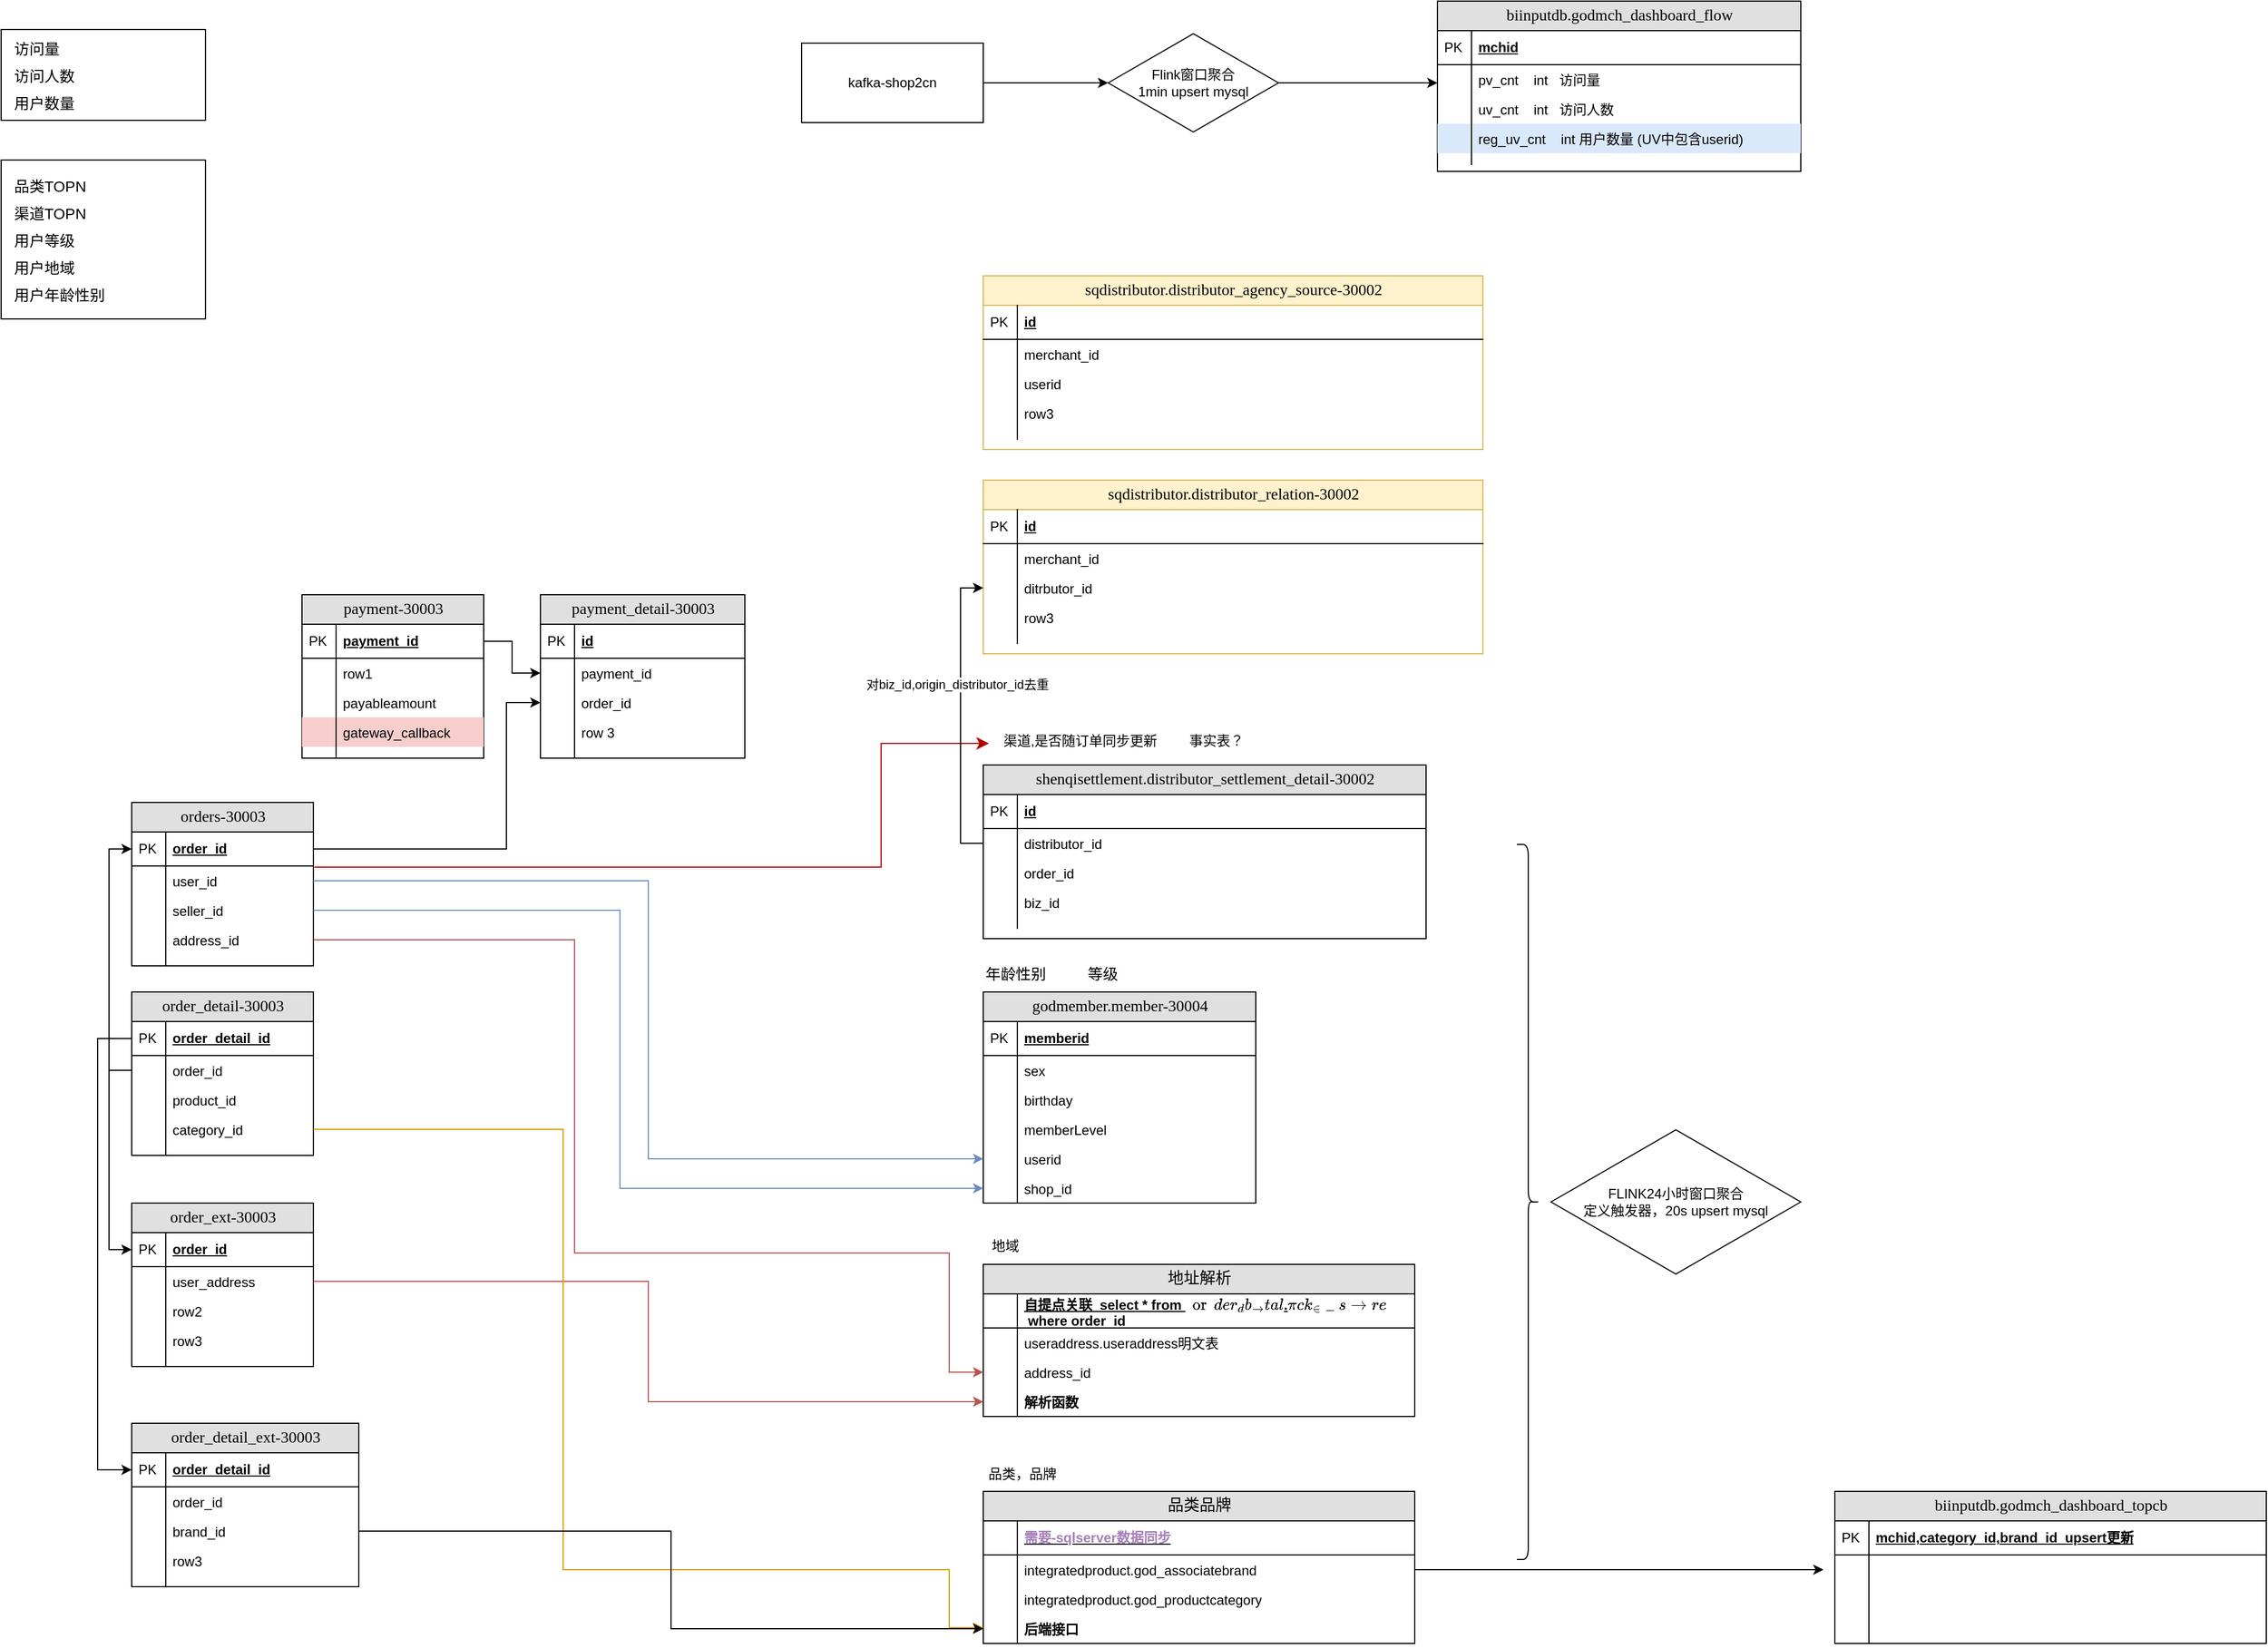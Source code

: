 <mxfile version="20.8.4" type="github">
  <diagram name="Page-1" id="e56a1550-8fbb-45ad-956c-1786394a9013">
    <mxGraphModel dx="1442" dy="804" grid="1" gridSize="10" guides="1" tooltips="1" connect="1" arrows="1" fold="1" page="1" pageScale="1" pageWidth="1100" pageHeight="850" background="none" math="0" shadow="0">
      <root>
        <mxCell id="0" />
        <mxCell id="1" parent="0" />
        <mxCell id="2e49270ec7c68f3f-80" value="order_detail-30003" style="swimlane;html=1;fontStyle=0;childLayout=stackLayout;horizontal=1;startSize=26;fillColor=#e0e0e0;horizontalStack=0;resizeParent=1;resizeLast=0;collapsible=1;marginBottom=0;swimlaneFillColor=#ffffff;align=center;rounded=0;shadow=0;comic=0;labelBackgroundColor=none;strokeWidth=1;fontFamily=Verdana;fontSize=14" parent="1" vertex="1">
          <mxGeometry x="200" y="903" width="160" height="144" as="geometry" />
        </mxCell>
        <mxCell id="2e49270ec7c68f3f-81" value="order_detail_id" style="shape=partialRectangle;top=0;left=0;right=0;bottom=1;html=1;align=left;verticalAlign=middle;fillColor=none;spacingLeft=34;spacingRight=4;whiteSpace=wrap;overflow=hidden;rotatable=0;points=[[0,0.5],[1,0.5]];portConstraint=eastwest;dropTarget=0;fontStyle=5;" parent="2e49270ec7c68f3f-80" vertex="1">
          <mxGeometry y="26" width="160" height="30" as="geometry" />
        </mxCell>
        <mxCell id="2e49270ec7c68f3f-82" value="PK" style="shape=partialRectangle;top=0;left=0;bottom=0;html=1;fillColor=none;align=left;verticalAlign=middle;spacingLeft=4;spacingRight=4;whiteSpace=wrap;overflow=hidden;rotatable=0;points=[];portConstraint=eastwest;part=1;" parent="2e49270ec7c68f3f-81" vertex="1" connectable="0">
          <mxGeometry width="30" height="30" as="geometry" />
        </mxCell>
        <mxCell id="2e49270ec7c68f3f-83" value="order_id" style="shape=partialRectangle;top=0;left=0;right=0;bottom=0;html=1;align=left;verticalAlign=top;fillColor=none;spacingLeft=34;spacingRight=4;whiteSpace=wrap;overflow=hidden;rotatable=0;points=[[0,0.5],[1,0.5]];portConstraint=eastwest;dropTarget=0;" parent="2e49270ec7c68f3f-80" vertex="1">
          <mxGeometry y="56" width="160" height="26" as="geometry" />
        </mxCell>
        <mxCell id="2e49270ec7c68f3f-84" value="" style="shape=partialRectangle;top=0;left=0;bottom=0;html=1;fillColor=none;align=left;verticalAlign=top;spacingLeft=4;spacingRight=4;whiteSpace=wrap;overflow=hidden;rotatable=0;points=[];portConstraint=eastwest;part=1;" parent="2e49270ec7c68f3f-83" vertex="1" connectable="0">
          <mxGeometry width="30" height="26" as="geometry" />
        </mxCell>
        <mxCell id="2e49270ec7c68f3f-85" value="product_id" style="shape=partialRectangle;top=0;left=0;right=0;bottom=0;html=1;align=left;verticalAlign=top;fillColor=none;spacingLeft=34;spacingRight=4;whiteSpace=wrap;overflow=hidden;rotatable=0;points=[[0,0.5],[1,0.5]];portConstraint=eastwest;dropTarget=0;" parent="2e49270ec7c68f3f-80" vertex="1">
          <mxGeometry y="82" width="160" height="26" as="geometry" />
        </mxCell>
        <mxCell id="2e49270ec7c68f3f-86" value="" style="shape=partialRectangle;top=0;left=0;bottom=0;html=1;fillColor=none;align=left;verticalAlign=top;spacingLeft=4;spacingRight=4;whiteSpace=wrap;overflow=hidden;rotatable=0;points=[];portConstraint=eastwest;part=1;" parent="2e49270ec7c68f3f-85" vertex="1" connectable="0">
          <mxGeometry width="30" height="26" as="geometry" />
        </mxCell>
        <mxCell id="2e49270ec7c68f3f-87" value="category_id" style="shape=partialRectangle;top=0;left=0;right=0;bottom=0;html=1;align=left;verticalAlign=top;fillColor=none;spacingLeft=34;spacingRight=4;whiteSpace=wrap;overflow=hidden;rotatable=0;points=[[0,0.5],[1,0.5]];portConstraint=eastwest;dropTarget=0;" parent="2e49270ec7c68f3f-80" vertex="1">
          <mxGeometry y="108" width="160" height="26" as="geometry" />
        </mxCell>
        <mxCell id="2e49270ec7c68f3f-88" value="" style="shape=partialRectangle;top=0;left=0;bottom=0;html=1;fillColor=none;align=left;verticalAlign=top;spacingLeft=4;spacingRight=4;whiteSpace=wrap;overflow=hidden;rotatable=0;points=[];portConstraint=eastwest;part=1;" parent="2e49270ec7c68f3f-87" vertex="1" connectable="0">
          <mxGeometry width="30" height="26" as="geometry" />
        </mxCell>
        <mxCell id="2e49270ec7c68f3f-89" value="" style="shape=partialRectangle;top=0;left=0;right=0;bottom=0;html=1;align=left;verticalAlign=top;fillColor=none;spacingLeft=34;spacingRight=4;whiteSpace=wrap;overflow=hidden;rotatable=0;points=[[0,0.5],[1,0.5]];portConstraint=eastwest;dropTarget=0;" parent="2e49270ec7c68f3f-80" vertex="1">
          <mxGeometry y="134" width="160" height="10" as="geometry" />
        </mxCell>
        <mxCell id="2e49270ec7c68f3f-90" value="" style="shape=partialRectangle;top=0;left=0;bottom=0;html=1;fillColor=none;align=left;verticalAlign=top;spacingLeft=4;spacingRight=4;whiteSpace=wrap;overflow=hidden;rotatable=0;points=[];portConstraint=eastwest;part=1;" parent="2e49270ec7c68f3f-89" vertex="1" connectable="0">
          <mxGeometry width="30" height="10" as="geometry" />
        </mxCell>
        <mxCell id="6KwhhLq_iFVBGHq_NyL6-12" value="" style="group;" vertex="1" connectable="0" parent="1">
          <mxGeometry x="85" y="50" width="180" height="90" as="geometry" />
        </mxCell>
        <mxCell id="6KwhhLq_iFVBGHq_NyL6-6" value="" style="rounded=0;whiteSpace=wrap;html=1;" vertex="1" parent="6KwhhLq_iFVBGHq_NyL6-12">
          <mxGeometry y="5" width="180" height="80" as="geometry" />
        </mxCell>
        <mxCell id="6KwhhLq_iFVBGHq_NyL6-8" value="&lt;table style=&quot;border-color: var(--border-color); border-collapse: collapse; table-layout: fixed; width: 0px;&quot;&gt;&lt;tbody style=&quot;border-color: var(--border-color);&quot;&gt;&lt;tr style=&quot;border-color: var(--border-color); height: 24px;&quot; height=&quot;24&quot;&gt;&lt;td style=&quot;border-color: var(--border-color); empty-cells: show; line-height: normal; vertical-align: middle; outline-width: 0px; overflow-wrap: break-word; word-break: normal; text-align: left; font-size: 10pt;&quot;&gt;&lt;font style=&quot;border-color: var(--border-color); font-size: 10pt;&quot;&gt;访问量&lt;/font&gt;&lt;/td&gt;&lt;/tr&gt;&lt;tr style=&quot;border-color: var(--border-color); height: 24px;&quot; height=&quot;24&quot;&gt;&lt;td style=&quot;border-color: var(--border-color); empty-cells: show; line-height: normal; vertical-align: middle; outline-width: 0px; overflow-wrap: break-word; word-break: normal; text-align: left; font-size: 10pt;&quot;&gt;&lt;font style=&quot;border-color: var(--border-color); font-size: 10pt;&quot;&gt;访问人数&lt;/font&gt;&lt;/td&gt;&lt;/tr&gt;&lt;tr style=&quot;border-color: var(--border-color); height: 24px;&quot; height=&quot;24&quot;&gt;&lt;td style=&quot;border-color: var(--border-color); empty-cells: show; line-height: normal; vertical-align: middle; outline-width: 0px; overflow-wrap: break-word; word-break: normal; text-align: left; font-size: 10pt;&quot;&gt;&lt;font style=&quot;border-color: var(--border-color); font-size: 10pt;&quot;&gt;用户数量&lt;/font&gt;&lt;/td&gt;&lt;/tr&gt;&lt;/tbody&gt;&lt;/table&gt;" style="text;html=1;align=center;verticalAlign=middle;resizable=0;points=[];autosize=1;strokeColor=none;fillColor=none;" vertex="1" parent="6KwhhLq_iFVBGHq_NyL6-12">
          <mxGeometry width="20" height="90" as="geometry" />
        </mxCell>
        <mxCell id="6KwhhLq_iFVBGHq_NyL6-13" value="" style="group;fillColor=#dae8fc;strokeColor=#6c8ebf;" vertex="1" connectable="0" parent="1">
          <mxGeometry x="85" y="170" width="180" height="140" as="geometry" />
        </mxCell>
        <mxCell id="6KwhhLq_iFVBGHq_NyL6-10" value="" style="rounded=0;whiteSpace=wrap;html=1;" vertex="1" parent="6KwhhLq_iFVBGHq_NyL6-13">
          <mxGeometry width="180" height="140" as="geometry" />
        </mxCell>
        <mxCell id="6KwhhLq_iFVBGHq_NyL6-11" value="&lt;table style=&quot;border-color: var(--border-color); border-collapse: collapse; table-layout: fixed; width: 0px;&quot;&gt;&lt;tbody style=&quot;border-color: var(--border-color);&quot;&gt;&lt;tr style=&quot;border-color: var(--border-color); height: 24px;&quot; height=&quot;24&quot;&gt;&lt;td style=&quot;border-color: var(--border-color); empty-cells: show; line-height: normal; vertical-align: middle; outline-width: 0px; overflow-wrap: break-word; word-break: normal; text-align: left; font-size: 10pt;&quot;&gt;&lt;font style=&quot;border-color: var(--border-color); font-size: 10pt;&quot;&gt;品类TOPN&lt;/font&gt;&lt;/td&gt;&lt;/tr&gt;&lt;tr style=&quot;border-color: var(--border-color); height: 24px;&quot; height=&quot;24&quot;&gt;&lt;td style=&quot;border-color: var(--border-color); empty-cells: show; line-height: normal; vertical-align: middle; outline-width: 0px; overflow-wrap: break-word; word-break: normal; text-align: left; font-size: 10pt;&quot;&gt;&lt;font style=&quot;border-color: var(--border-color); font-size: 10pt;&quot;&gt;渠道TOPN&lt;/font&gt;&lt;/td&gt;&lt;/tr&gt;&lt;tr style=&quot;border-color: var(--border-color); height: 24px;&quot; height=&quot;24&quot;&gt;&lt;td style=&quot;border-color: var(--border-color); empty-cells: show; line-height: normal; vertical-align: middle; outline-width: 0px; overflow-wrap: break-word; word-break: normal; text-align: left; font-size: 10pt;&quot;&gt;&lt;font style=&quot;border-color: var(--border-color); font-size: 10pt;&quot;&gt;用户等级&lt;/font&gt;&lt;/td&gt;&lt;/tr&gt;&lt;tr style=&quot;border-color: var(--border-color); height: 24px;&quot; height=&quot;24&quot;&gt;&lt;td style=&quot;border-color: var(--border-color); empty-cells: show; line-height: normal; vertical-align: middle; outline-width: 0px; overflow-wrap: break-word; word-break: normal; text-align: left; font-size: 10pt;&quot;&gt;&lt;font style=&quot;border-color: var(--border-color); font-size: 10pt;&quot;&gt;用户地域&lt;/font&gt;&lt;/td&gt;&lt;/tr&gt;&lt;tr style=&quot;border-color: var(--border-color); height: 24px;&quot; height=&quot;24&quot;&gt;&lt;td style=&quot;border-color: var(--border-color); empty-cells: show; line-height: normal; vertical-align: middle; outline-width: 0px; overflow-wrap: break-word; word-break: normal; text-align: left; font-size: 10pt;&quot;&gt;&lt;font style=&quot;border-color: var(--border-color); font-size: 10pt;&quot;&gt;用户年龄性别&lt;/font&gt;&lt;/td&gt;&lt;/tr&gt;&lt;/tbody&gt;&lt;/table&gt;" style="text;html=1;align=center;verticalAlign=middle;resizable=0;points=[];autosize=1;strokeColor=none;fillColor=none;" vertex="1" parent="6KwhhLq_iFVBGHq_NyL6-13">
          <mxGeometry y="5" width="20" height="130" as="geometry" />
        </mxCell>
        <mxCell id="6KwhhLq_iFVBGHq_NyL6-23" value="biinputdb.godmch_dashboard_flow" style="swimlane;html=1;fontStyle=0;childLayout=stackLayout;horizontal=1;startSize=26;fillColor=#e0e0e0;horizontalStack=0;resizeParent=1;resizeLast=0;collapsible=1;marginBottom=0;swimlaneFillColor=#ffffff;align=center;rounded=0;shadow=0;comic=0;labelBackgroundColor=none;strokeWidth=1;fontFamily=Verdana;fontSize=14;swimlaneLine=1;" vertex="1" parent="1">
          <mxGeometry x="1350" y="30" width="320" height="150" as="geometry" />
        </mxCell>
        <mxCell id="6KwhhLq_iFVBGHq_NyL6-24" value="mchid" style="shape=partialRectangle;top=0;left=0;right=0;bottom=1;html=1;align=left;verticalAlign=middle;fillColor=none;spacingLeft=34;spacingRight=4;whiteSpace=wrap;overflow=hidden;rotatable=0;points=[[0,0.5],[1,0.5]];portConstraint=eastwest;dropTarget=0;fontStyle=5;" vertex="1" parent="6KwhhLq_iFVBGHq_NyL6-23">
          <mxGeometry y="26" width="320" height="30" as="geometry" />
        </mxCell>
        <mxCell id="6KwhhLq_iFVBGHq_NyL6-25" value="PK" style="shape=partialRectangle;top=0;left=0;bottom=0;html=1;fillColor=none;align=left;verticalAlign=middle;spacingLeft=4;spacingRight=4;whiteSpace=wrap;overflow=hidden;rotatable=0;points=[];portConstraint=eastwest;part=1;" vertex="1" connectable="0" parent="6KwhhLq_iFVBGHq_NyL6-24">
          <mxGeometry width="30" height="30" as="geometry" />
        </mxCell>
        <mxCell id="6KwhhLq_iFVBGHq_NyL6-26" value="pv_cnt&amp;nbsp; &amp;nbsp; int&amp;nbsp; &amp;nbsp;访问量" style="shape=partialRectangle;top=0;left=0;right=0;bottom=0;html=1;align=left;verticalAlign=top;fillColor=none;spacingLeft=34;spacingRight=4;whiteSpace=wrap;overflow=hidden;rotatable=0;points=[[0,0.5],[1,0.5]];portConstraint=eastwest;dropTarget=0;" vertex="1" parent="6KwhhLq_iFVBGHq_NyL6-23">
          <mxGeometry y="56" width="320" height="26" as="geometry" />
        </mxCell>
        <mxCell id="6KwhhLq_iFVBGHq_NyL6-27" value="" style="shape=partialRectangle;top=0;left=0;bottom=0;html=1;fillColor=none;align=left;verticalAlign=top;spacingLeft=4;spacingRight=4;whiteSpace=wrap;overflow=hidden;rotatable=0;points=[];portConstraint=eastwest;part=1;" vertex="1" connectable="0" parent="6KwhhLq_iFVBGHq_NyL6-26">
          <mxGeometry width="30" height="26" as="geometry" />
        </mxCell>
        <mxCell id="6KwhhLq_iFVBGHq_NyL6-28" value="uv_cnt&amp;nbsp; &amp;nbsp; int&amp;nbsp; &amp;nbsp;访问人数" style="shape=partialRectangle;top=0;left=0;right=0;bottom=0;html=1;align=left;verticalAlign=top;fillColor=none;spacingLeft=34;spacingRight=4;whiteSpace=wrap;overflow=hidden;rotatable=0;points=[[0,0.5],[1,0.5]];portConstraint=eastwest;dropTarget=0;" vertex="1" parent="6KwhhLq_iFVBGHq_NyL6-23">
          <mxGeometry y="82" width="320" height="26" as="geometry" />
        </mxCell>
        <mxCell id="6KwhhLq_iFVBGHq_NyL6-29" value="" style="shape=partialRectangle;top=0;left=0;bottom=0;html=1;fillColor=none;align=left;verticalAlign=top;spacingLeft=4;spacingRight=4;whiteSpace=wrap;overflow=hidden;rotatable=0;points=[];portConstraint=eastwest;part=1;" vertex="1" connectable="0" parent="6KwhhLq_iFVBGHq_NyL6-28">
          <mxGeometry width="30" height="26" as="geometry" />
        </mxCell>
        <mxCell id="6KwhhLq_iFVBGHq_NyL6-30" value="reg_uv_cnt&amp;nbsp; &amp;nbsp; int 用户数量 (UV中包含userid)" style="shape=partialRectangle;top=0;left=0;right=0;bottom=0;html=1;align=left;verticalAlign=top;fillColor=#dae8fc;spacingLeft=34;spacingRight=4;whiteSpace=wrap;overflow=hidden;rotatable=0;points=[[0,0.5],[1,0.5]];portConstraint=eastwest;dropTarget=0;strokeColor=#6c8ebf;" vertex="1" parent="6KwhhLq_iFVBGHq_NyL6-23">
          <mxGeometry y="108" width="320" height="26" as="geometry" />
        </mxCell>
        <mxCell id="6KwhhLq_iFVBGHq_NyL6-31" value="" style="shape=partialRectangle;top=0;left=0;bottom=0;html=1;fillColor=none;align=left;verticalAlign=top;spacingLeft=4;spacingRight=4;whiteSpace=wrap;overflow=hidden;rotatable=0;points=[];portConstraint=eastwest;part=1;" vertex="1" connectable="0" parent="6KwhhLq_iFVBGHq_NyL6-30">
          <mxGeometry width="30" height="26" as="geometry" />
        </mxCell>
        <mxCell id="6KwhhLq_iFVBGHq_NyL6-32" value="" style="shape=partialRectangle;top=0;left=0;right=0;bottom=0;html=1;align=left;verticalAlign=top;fillColor=none;spacingLeft=34;spacingRight=4;whiteSpace=wrap;overflow=hidden;rotatable=0;points=[[0,0.5],[1,0.5]];portConstraint=eastwest;dropTarget=0;" vertex="1" parent="6KwhhLq_iFVBGHq_NyL6-23">
          <mxGeometry y="134" width="320" height="10" as="geometry" />
        </mxCell>
        <mxCell id="6KwhhLq_iFVBGHq_NyL6-33" value="" style="shape=partialRectangle;top=0;left=0;bottom=0;html=1;fillColor=none;align=left;verticalAlign=top;spacingLeft=4;spacingRight=4;whiteSpace=wrap;overflow=hidden;rotatable=0;points=[];portConstraint=eastwest;part=1;" vertex="1" connectable="0" parent="6KwhhLq_iFVBGHq_NyL6-32">
          <mxGeometry width="30" height="10" as="geometry" />
        </mxCell>
        <mxCell id="6KwhhLq_iFVBGHq_NyL6-36" value="主表" style="text;html=1;align=center;verticalAlign=middle;resizable=0;points=[];autosize=1;strokeColor=none;fillColor=none;" vertex="1" parent="1">
          <mxGeometry x="255" y="814" width="50" height="30" as="geometry" />
        </mxCell>
        <mxCell id="6KwhhLq_iFVBGHq_NyL6-37" value="orders-30003" style="swimlane;html=1;fontStyle=0;childLayout=stackLayout;horizontal=1;startSize=26;fillColor=#e0e0e0;horizontalStack=0;resizeParent=1;resizeLast=0;collapsible=1;marginBottom=0;swimlaneFillColor=#ffffff;align=center;rounded=0;shadow=0;comic=0;labelBackgroundColor=none;strokeWidth=1;fontFamily=Verdana;fontSize=14" vertex="1" parent="1">
          <mxGeometry x="200" y="736" width="160" height="144" as="geometry" />
        </mxCell>
        <mxCell id="6KwhhLq_iFVBGHq_NyL6-38" value="order_id" style="shape=partialRectangle;top=0;left=0;right=0;bottom=1;html=1;align=left;verticalAlign=middle;fillColor=none;spacingLeft=34;spacingRight=4;whiteSpace=wrap;overflow=hidden;rotatable=0;points=[[0,0.5],[1,0.5]];portConstraint=eastwest;dropTarget=0;fontStyle=5;" vertex="1" parent="6KwhhLq_iFVBGHq_NyL6-37">
          <mxGeometry y="26" width="160" height="30" as="geometry" />
        </mxCell>
        <mxCell id="6KwhhLq_iFVBGHq_NyL6-39" value="PK" style="shape=partialRectangle;top=0;left=0;bottom=0;html=1;fillColor=none;align=left;verticalAlign=middle;spacingLeft=4;spacingRight=4;whiteSpace=wrap;overflow=hidden;rotatable=0;points=[];portConstraint=eastwest;part=1;" vertex="1" connectable="0" parent="6KwhhLq_iFVBGHq_NyL6-38">
          <mxGeometry width="30" height="30" as="geometry" />
        </mxCell>
        <mxCell id="6KwhhLq_iFVBGHq_NyL6-40" value="user_id" style="shape=partialRectangle;top=0;left=0;right=0;bottom=0;html=1;align=left;verticalAlign=top;fillColor=none;spacingLeft=34;spacingRight=4;whiteSpace=wrap;overflow=hidden;rotatable=0;points=[[0,0.5],[1,0.5]];portConstraint=eastwest;dropTarget=0;" vertex="1" parent="6KwhhLq_iFVBGHq_NyL6-37">
          <mxGeometry y="56" width="160" height="26" as="geometry" />
        </mxCell>
        <mxCell id="6KwhhLq_iFVBGHq_NyL6-41" value="" style="shape=partialRectangle;top=0;left=0;bottom=0;html=1;fillColor=none;align=left;verticalAlign=top;spacingLeft=4;spacingRight=4;whiteSpace=wrap;overflow=hidden;rotatable=0;points=[];portConstraint=eastwest;part=1;" vertex="1" connectable="0" parent="6KwhhLq_iFVBGHq_NyL6-40">
          <mxGeometry width="30" height="26" as="geometry" />
        </mxCell>
        <mxCell id="6KwhhLq_iFVBGHq_NyL6-42" value="seller_id" style="shape=partialRectangle;top=0;left=0;right=0;bottom=0;html=1;align=left;verticalAlign=top;fillColor=none;spacingLeft=34;spacingRight=4;whiteSpace=wrap;overflow=hidden;rotatable=0;points=[[0,0.5],[1,0.5]];portConstraint=eastwest;dropTarget=0;" vertex="1" parent="6KwhhLq_iFVBGHq_NyL6-37">
          <mxGeometry y="82" width="160" height="26" as="geometry" />
        </mxCell>
        <mxCell id="6KwhhLq_iFVBGHq_NyL6-43" value="" style="shape=partialRectangle;top=0;left=0;bottom=0;html=1;fillColor=none;align=left;verticalAlign=top;spacingLeft=4;spacingRight=4;whiteSpace=wrap;overflow=hidden;rotatable=0;points=[];portConstraint=eastwest;part=1;" vertex="1" connectable="0" parent="6KwhhLq_iFVBGHq_NyL6-42">
          <mxGeometry width="30" height="26" as="geometry" />
        </mxCell>
        <mxCell id="6KwhhLq_iFVBGHq_NyL6-44" value="address_id" style="shape=partialRectangle;top=0;left=0;right=0;bottom=0;html=1;align=left;verticalAlign=top;fillColor=none;spacingLeft=34;spacingRight=4;whiteSpace=wrap;overflow=hidden;rotatable=0;points=[[0,0.5],[1,0.5]];portConstraint=eastwest;dropTarget=0;" vertex="1" parent="6KwhhLq_iFVBGHq_NyL6-37">
          <mxGeometry y="108" width="160" height="26" as="geometry" />
        </mxCell>
        <mxCell id="6KwhhLq_iFVBGHq_NyL6-45" value="" style="shape=partialRectangle;top=0;left=0;bottom=0;html=1;fillColor=none;align=left;verticalAlign=top;spacingLeft=4;spacingRight=4;whiteSpace=wrap;overflow=hidden;rotatable=0;points=[];portConstraint=eastwest;part=1;" vertex="1" connectable="0" parent="6KwhhLq_iFVBGHq_NyL6-44">
          <mxGeometry width="30" height="26" as="geometry" />
        </mxCell>
        <mxCell id="6KwhhLq_iFVBGHq_NyL6-46" value="" style="shape=partialRectangle;top=0;left=0;right=0;bottom=0;html=1;align=left;verticalAlign=top;fillColor=none;spacingLeft=34;spacingRight=4;whiteSpace=wrap;overflow=hidden;rotatable=0;points=[[0,0.5],[1,0.5]];portConstraint=eastwest;dropTarget=0;" vertex="1" parent="6KwhhLq_iFVBGHq_NyL6-37">
          <mxGeometry y="134" width="160" height="10" as="geometry" />
        </mxCell>
        <mxCell id="6KwhhLq_iFVBGHq_NyL6-47" value="" style="shape=partialRectangle;top=0;left=0;bottom=0;html=1;fillColor=none;align=left;verticalAlign=top;spacingLeft=4;spacingRight=4;whiteSpace=wrap;overflow=hidden;rotatable=0;points=[];portConstraint=eastwest;part=1;" vertex="1" connectable="0" parent="6KwhhLq_iFVBGHq_NyL6-46">
          <mxGeometry width="30" height="10" as="geometry" />
        </mxCell>
        <mxCell id="6KwhhLq_iFVBGHq_NyL6-48" value="payment-30003" style="swimlane;html=1;fontStyle=0;childLayout=stackLayout;horizontal=1;startSize=26;fillColor=#e0e0e0;horizontalStack=0;resizeParent=1;resizeLast=0;collapsible=1;marginBottom=0;swimlaneFillColor=#ffffff;align=center;rounded=0;shadow=0;comic=0;labelBackgroundColor=none;strokeWidth=1;fontFamily=Verdana;fontSize=14" vertex="1" parent="1">
          <mxGeometry x="350" y="553" width="160" height="144" as="geometry">
            <mxRectangle x="260" y="220" width="100" height="30" as="alternateBounds" />
          </mxGeometry>
        </mxCell>
        <mxCell id="6KwhhLq_iFVBGHq_NyL6-49" value="payment_id" style="shape=partialRectangle;top=0;left=0;right=0;bottom=1;html=1;align=left;verticalAlign=middle;fillColor=none;spacingLeft=34;spacingRight=4;whiteSpace=wrap;overflow=hidden;rotatable=0;points=[[0,0.5],[1,0.5]];portConstraint=eastwest;dropTarget=0;fontStyle=5;" vertex="1" parent="6KwhhLq_iFVBGHq_NyL6-48">
          <mxGeometry y="26" width="160" height="30" as="geometry" />
        </mxCell>
        <mxCell id="6KwhhLq_iFVBGHq_NyL6-50" value="PK" style="shape=partialRectangle;top=0;left=0;bottom=0;html=1;fillColor=none;align=left;verticalAlign=middle;spacingLeft=4;spacingRight=4;whiteSpace=wrap;overflow=hidden;rotatable=0;points=[];portConstraint=eastwest;part=1;" vertex="1" connectable="0" parent="6KwhhLq_iFVBGHq_NyL6-49">
          <mxGeometry width="30" height="30" as="geometry" />
        </mxCell>
        <mxCell id="6KwhhLq_iFVBGHq_NyL6-51" value="row1" style="shape=partialRectangle;top=0;left=0;right=0;bottom=0;html=1;align=left;verticalAlign=top;fillColor=none;spacingLeft=34;spacingRight=4;whiteSpace=wrap;overflow=hidden;rotatable=0;points=[[0,0.5],[1,0.5]];portConstraint=eastwest;dropTarget=0;" vertex="1" parent="6KwhhLq_iFVBGHq_NyL6-48">
          <mxGeometry y="56" width="160" height="26" as="geometry" />
        </mxCell>
        <mxCell id="6KwhhLq_iFVBGHq_NyL6-52" value="" style="shape=partialRectangle;top=0;left=0;bottom=0;html=1;fillColor=none;align=left;verticalAlign=top;spacingLeft=4;spacingRight=4;whiteSpace=wrap;overflow=hidden;rotatable=0;points=[];portConstraint=eastwest;part=1;" vertex="1" connectable="0" parent="6KwhhLq_iFVBGHq_NyL6-51">
          <mxGeometry width="30" height="26" as="geometry" />
        </mxCell>
        <mxCell id="6KwhhLq_iFVBGHq_NyL6-53" value="payableamount" style="shape=partialRectangle;top=0;left=0;right=0;bottom=0;html=1;align=left;verticalAlign=top;fillColor=none;spacingLeft=34;spacingRight=4;whiteSpace=wrap;overflow=hidden;rotatable=0;points=[[0,0.5],[1,0.5]];portConstraint=eastwest;dropTarget=0;" vertex="1" parent="6KwhhLq_iFVBGHq_NyL6-48">
          <mxGeometry y="82" width="160" height="26" as="geometry" />
        </mxCell>
        <mxCell id="6KwhhLq_iFVBGHq_NyL6-54" value="" style="shape=partialRectangle;top=0;left=0;bottom=0;html=1;fillColor=none;align=left;verticalAlign=top;spacingLeft=4;spacingRight=4;whiteSpace=wrap;overflow=hidden;rotatable=0;points=[];portConstraint=eastwest;part=1;" vertex="1" connectable="0" parent="6KwhhLq_iFVBGHq_NyL6-53">
          <mxGeometry width="30" height="26" as="geometry" />
        </mxCell>
        <mxCell id="6KwhhLq_iFVBGHq_NyL6-55" value="gateway_callback&amp;nbsp;" style="shape=partialRectangle;top=0;left=0;right=0;bottom=0;html=1;align=left;verticalAlign=top;fillColor=#f8cecc;spacingLeft=34;spacingRight=4;whiteSpace=wrap;overflow=hidden;rotatable=0;points=[[0,0.5],[1,0.5]];portConstraint=eastwest;dropTarget=0;strokeColor=#b85450;" vertex="1" parent="6KwhhLq_iFVBGHq_NyL6-48">
          <mxGeometry y="108" width="160" height="26" as="geometry" />
        </mxCell>
        <mxCell id="6KwhhLq_iFVBGHq_NyL6-56" value="" style="shape=partialRectangle;top=0;left=0;bottom=0;html=1;fillColor=none;align=left;verticalAlign=top;spacingLeft=4;spacingRight=4;whiteSpace=wrap;overflow=hidden;rotatable=0;points=[];portConstraint=eastwest;part=1;" vertex="1" connectable="0" parent="6KwhhLq_iFVBGHq_NyL6-55">
          <mxGeometry width="30" height="26" as="geometry" />
        </mxCell>
        <mxCell id="6KwhhLq_iFVBGHq_NyL6-57" value="" style="shape=partialRectangle;top=0;left=0;right=0;bottom=0;html=1;align=left;verticalAlign=top;fillColor=none;spacingLeft=34;spacingRight=4;whiteSpace=wrap;overflow=hidden;rotatable=0;points=[[0,0.5],[1,0.5]];portConstraint=eastwest;dropTarget=0;" vertex="1" parent="6KwhhLq_iFVBGHq_NyL6-48">
          <mxGeometry y="134" width="160" height="10" as="geometry" />
        </mxCell>
        <mxCell id="6KwhhLq_iFVBGHq_NyL6-58" value="" style="shape=partialRectangle;top=0;left=0;bottom=0;html=1;fillColor=none;align=left;verticalAlign=top;spacingLeft=4;spacingRight=4;whiteSpace=wrap;overflow=hidden;rotatable=0;points=[];portConstraint=eastwest;part=1;" vertex="1" connectable="0" parent="6KwhhLq_iFVBGHq_NyL6-57">
          <mxGeometry width="30" height="10" as="geometry" />
        </mxCell>
        <mxCell id="6KwhhLq_iFVBGHq_NyL6-59" value="payment_detail-30003" style="swimlane;html=1;fontStyle=0;childLayout=stackLayout;horizontal=1;startSize=26;fillColor=#e0e0e0;horizontalStack=0;resizeParent=1;resizeLast=0;collapsible=1;marginBottom=0;swimlaneFillColor=#ffffff;align=center;rounded=0;shadow=0;comic=0;labelBackgroundColor=none;strokeWidth=1;fontFamily=Verdana;fontSize=14" vertex="1" parent="1">
          <mxGeometry x="560" y="553" width="180" height="144" as="geometry" />
        </mxCell>
        <mxCell id="6KwhhLq_iFVBGHq_NyL6-60" value="id" style="shape=partialRectangle;top=0;left=0;right=0;bottom=1;html=1;align=left;verticalAlign=middle;fillColor=none;spacingLeft=34;spacingRight=4;whiteSpace=wrap;overflow=hidden;rotatable=0;points=[[0,0.5],[1,0.5]];portConstraint=eastwest;dropTarget=0;fontStyle=5;" vertex="1" parent="6KwhhLq_iFVBGHq_NyL6-59">
          <mxGeometry y="26" width="180" height="30" as="geometry" />
        </mxCell>
        <mxCell id="6KwhhLq_iFVBGHq_NyL6-61" value="PK" style="shape=partialRectangle;top=0;left=0;bottom=0;html=1;fillColor=none;align=left;verticalAlign=middle;spacingLeft=4;spacingRight=4;whiteSpace=wrap;overflow=hidden;rotatable=0;points=[];portConstraint=eastwest;part=1;" vertex="1" connectable="0" parent="6KwhhLq_iFVBGHq_NyL6-60">
          <mxGeometry width="30" height="30" as="geometry" />
        </mxCell>
        <mxCell id="6KwhhLq_iFVBGHq_NyL6-62" value="payment_id" style="shape=partialRectangle;top=0;left=0;right=0;bottom=0;html=1;align=left;verticalAlign=top;fillColor=none;spacingLeft=34;spacingRight=4;whiteSpace=wrap;overflow=hidden;rotatable=0;points=[[0,0.5],[1,0.5]];portConstraint=eastwest;dropTarget=0;" vertex="1" parent="6KwhhLq_iFVBGHq_NyL6-59">
          <mxGeometry y="56" width="180" height="26" as="geometry" />
        </mxCell>
        <mxCell id="6KwhhLq_iFVBGHq_NyL6-63" value="" style="shape=partialRectangle;top=0;left=0;bottom=0;html=1;fillColor=none;align=left;verticalAlign=top;spacingLeft=4;spacingRight=4;whiteSpace=wrap;overflow=hidden;rotatable=0;points=[];portConstraint=eastwest;part=1;" vertex="1" connectable="0" parent="6KwhhLq_iFVBGHq_NyL6-62">
          <mxGeometry width="30" height="26" as="geometry" />
        </mxCell>
        <mxCell id="6KwhhLq_iFVBGHq_NyL6-64" value="order_id" style="shape=partialRectangle;top=0;left=0;right=0;bottom=0;html=1;align=left;verticalAlign=top;fillColor=none;spacingLeft=34;spacingRight=4;whiteSpace=wrap;overflow=hidden;rotatable=0;points=[[0,0.5],[1,0.5]];portConstraint=eastwest;dropTarget=0;" vertex="1" parent="6KwhhLq_iFVBGHq_NyL6-59">
          <mxGeometry y="82" width="180" height="26" as="geometry" />
        </mxCell>
        <mxCell id="6KwhhLq_iFVBGHq_NyL6-65" value="" style="shape=partialRectangle;top=0;left=0;bottom=0;html=1;fillColor=none;align=left;verticalAlign=top;spacingLeft=4;spacingRight=4;whiteSpace=wrap;overflow=hidden;rotatable=0;points=[];portConstraint=eastwest;part=1;" vertex="1" connectable="0" parent="6KwhhLq_iFVBGHq_NyL6-64">
          <mxGeometry width="30" height="26" as="geometry" />
        </mxCell>
        <mxCell id="6KwhhLq_iFVBGHq_NyL6-66" value="row 3" style="shape=partialRectangle;top=0;left=0;right=0;bottom=0;html=1;align=left;verticalAlign=top;fillColor=none;spacingLeft=34;spacingRight=4;whiteSpace=wrap;overflow=hidden;rotatable=0;points=[[0,0.5],[1,0.5]];portConstraint=eastwest;dropTarget=0;" vertex="1" parent="6KwhhLq_iFVBGHq_NyL6-59">
          <mxGeometry y="108" width="180" height="26" as="geometry" />
        </mxCell>
        <mxCell id="6KwhhLq_iFVBGHq_NyL6-67" value="" style="shape=partialRectangle;top=0;left=0;bottom=0;html=1;fillColor=none;align=left;verticalAlign=top;spacingLeft=4;spacingRight=4;whiteSpace=wrap;overflow=hidden;rotatable=0;points=[];portConstraint=eastwest;part=1;" vertex="1" connectable="0" parent="6KwhhLq_iFVBGHq_NyL6-66">
          <mxGeometry width="30" height="26" as="geometry" />
        </mxCell>
        <mxCell id="6KwhhLq_iFVBGHq_NyL6-68" value="" style="shape=partialRectangle;top=0;left=0;right=0;bottom=0;html=1;align=left;verticalAlign=top;fillColor=none;spacingLeft=34;spacingRight=4;whiteSpace=wrap;overflow=hidden;rotatable=0;points=[[0,0.5],[1,0.5]];portConstraint=eastwest;dropTarget=0;" vertex="1" parent="6KwhhLq_iFVBGHq_NyL6-59">
          <mxGeometry y="134" width="180" height="10" as="geometry" />
        </mxCell>
        <mxCell id="6KwhhLq_iFVBGHq_NyL6-69" value="" style="shape=partialRectangle;top=0;left=0;bottom=0;html=1;fillColor=none;align=left;verticalAlign=top;spacingLeft=4;spacingRight=4;whiteSpace=wrap;overflow=hidden;rotatable=0;points=[];portConstraint=eastwest;part=1;" vertex="1" connectable="0" parent="6KwhhLq_iFVBGHq_NyL6-68">
          <mxGeometry width="30" height="10" as="geometry" />
        </mxCell>
        <mxCell id="6KwhhLq_iFVBGHq_NyL6-72" style="edgeStyle=orthogonalEdgeStyle;rounded=0;orthogonalLoop=1;jettySize=auto;html=1;exitX=1;exitY=0.5;exitDx=0;exitDy=0;" edge="1" parent="1" source="6KwhhLq_iFVBGHq_NyL6-49" target="6KwhhLq_iFVBGHq_NyL6-62">
          <mxGeometry relative="1" as="geometry" />
        </mxCell>
        <mxCell id="6KwhhLq_iFVBGHq_NyL6-79" style="edgeStyle=orthogonalEdgeStyle;rounded=0;orthogonalLoop=1;jettySize=auto;html=1;exitX=0;exitY=0.5;exitDx=0;exitDy=0;entryX=0;entryY=0.5;entryDx=0;entryDy=0;" edge="1" parent="1" source="2e49270ec7c68f3f-83" target="6KwhhLq_iFVBGHq_NyL6-38">
          <mxGeometry relative="1" as="geometry" />
        </mxCell>
        <mxCell id="6KwhhLq_iFVBGHq_NyL6-81" value="shenqisettlement.distributor_settlement_detail-30002" style="swimlane;html=1;fontStyle=0;childLayout=stackLayout;horizontal=1;startSize=26;fillColor=#e0e0e0;horizontalStack=0;resizeParent=1;resizeLast=0;collapsible=1;marginBottom=0;swimlaneFillColor=#ffffff;align=center;rounded=0;shadow=0;comic=0;labelBackgroundColor=none;strokeWidth=1;fontFamily=Verdana;fontSize=14" vertex="1" parent="1">
          <mxGeometry x="950" y="703" width="390" height="153" as="geometry" />
        </mxCell>
        <mxCell id="6KwhhLq_iFVBGHq_NyL6-82" value="id" style="shape=partialRectangle;top=0;left=0;right=0;bottom=1;html=1;align=left;verticalAlign=middle;fillColor=none;spacingLeft=34;spacingRight=4;whiteSpace=wrap;overflow=hidden;rotatable=0;points=[[0,0.5],[1,0.5]];portConstraint=eastwest;dropTarget=0;fontStyle=5;" vertex="1" parent="6KwhhLq_iFVBGHq_NyL6-81">
          <mxGeometry y="26" width="390" height="30" as="geometry" />
        </mxCell>
        <mxCell id="6KwhhLq_iFVBGHq_NyL6-83" value="PK" style="shape=partialRectangle;top=0;left=0;bottom=0;html=1;fillColor=none;align=left;verticalAlign=middle;spacingLeft=4;spacingRight=4;whiteSpace=wrap;overflow=hidden;rotatable=0;points=[];portConstraint=eastwest;part=1;" vertex="1" connectable="0" parent="6KwhhLq_iFVBGHq_NyL6-82">
          <mxGeometry width="30" height="30" as="geometry" />
        </mxCell>
        <mxCell id="6KwhhLq_iFVBGHq_NyL6-84" value="distributor_id" style="shape=partialRectangle;top=0;left=0;right=0;bottom=0;html=1;align=left;verticalAlign=top;fillColor=none;spacingLeft=34;spacingRight=4;whiteSpace=wrap;overflow=hidden;rotatable=0;points=[[0,0.5],[1,0.5]];portConstraint=eastwest;dropTarget=0;" vertex="1" parent="6KwhhLq_iFVBGHq_NyL6-81">
          <mxGeometry y="56" width="390" height="26" as="geometry" />
        </mxCell>
        <mxCell id="6KwhhLq_iFVBGHq_NyL6-85" value="" style="shape=partialRectangle;top=0;left=0;bottom=0;html=1;fillColor=none;align=left;verticalAlign=top;spacingLeft=4;spacingRight=4;whiteSpace=wrap;overflow=hidden;rotatable=0;points=[];portConstraint=eastwest;part=1;" vertex="1" connectable="0" parent="6KwhhLq_iFVBGHq_NyL6-84">
          <mxGeometry width="30" height="26" as="geometry" />
        </mxCell>
        <mxCell id="6KwhhLq_iFVBGHq_NyL6-86" value="order_id" style="shape=partialRectangle;top=0;left=0;right=0;bottom=0;html=1;align=left;verticalAlign=top;fillColor=none;spacingLeft=34;spacingRight=4;whiteSpace=wrap;overflow=hidden;rotatable=0;points=[[0,0.5],[1,0.5]];portConstraint=eastwest;dropTarget=0;" vertex="1" parent="6KwhhLq_iFVBGHq_NyL6-81">
          <mxGeometry y="82" width="390" height="26" as="geometry" />
        </mxCell>
        <mxCell id="6KwhhLq_iFVBGHq_NyL6-87" value="" style="shape=partialRectangle;top=0;left=0;bottom=0;html=1;fillColor=none;align=left;verticalAlign=top;spacingLeft=4;spacingRight=4;whiteSpace=wrap;overflow=hidden;rotatable=0;points=[];portConstraint=eastwest;part=1;" vertex="1" connectable="0" parent="6KwhhLq_iFVBGHq_NyL6-86">
          <mxGeometry width="30" height="26" as="geometry" />
        </mxCell>
        <mxCell id="6KwhhLq_iFVBGHq_NyL6-88" value="biz_id" style="shape=partialRectangle;top=0;left=0;right=0;bottom=0;html=1;align=left;verticalAlign=top;fillColor=none;spacingLeft=34;spacingRight=4;whiteSpace=wrap;overflow=hidden;rotatable=0;points=[[0,0.5],[1,0.5]];portConstraint=eastwest;dropTarget=0;" vertex="1" parent="6KwhhLq_iFVBGHq_NyL6-81">
          <mxGeometry y="108" width="390" height="26" as="geometry" />
        </mxCell>
        <mxCell id="6KwhhLq_iFVBGHq_NyL6-89" value="" style="shape=partialRectangle;top=0;left=0;bottom=0;html=1;fillColor=none;align=left;verticalAlign=top;spacingLeft=4;spacingRight=4;whiteSpace=wrap;overflow=hidden;rotatable=0;points=[];portConstraint=eastwest;part=1;" vertex="1" connectable="0" parent="6KwhhLq_iFVBGHq_NyL6-88">
          <mxGeometry width="30" height="26" as="geometry" />
        </mxCell>
        <mxCell id="6KwhhLq_iFVBGHq_NyL6-90" value="" style="shape=partialRectangle;top=0;left=0;right=0;bottom=0;html=1;align=left;verticalAlign=top;fillColor=none;spacingLeft=34;spacingRight=4;whiteSpace=wrap;overflow=hidden;rotatable=0;points=[[0,0.5],[1,0.5]];portConstraint=eastwest;dropTarget=0;" vertex="1" parent="6KwhhLq_iFVBGHq_NyL6-81">
          <mxGeometry y="134" width="390" height="10" as="geometry" />
        </mxCell>
        <mxCell id="6KwhhLq_iFVBGHq_NyL6-91" value="" style="shape=partialRectangle;top=0;left=0;bottom=0;html=1;fillColor=none;align=left;verticalAlign=top;spacingLeft=4;spacingRight=4;whiteSpace=wrap;overflow=hidden;rotatable=0;points=[];portConstraint=eastwest;part=1;" vertex="1" connectable="0" parent="6KwhhLq_iFVBGHq_NyL6-90">
          <mxGeometry width="30" height="10" as="geometry" />
        </mxCell>
        <mxCell id="6KwhhLq_iFVBGHq_NyL6-92" value="godmember.member-30004" style="swimlane;html=1;fontStyle=0;childLayout=stackLayout;horizontal=1;startSize=26;fillColor=#e0e0e0;horizontalStack=0;resizeParent=1;resizeLast=0;collapsible=1;marginBottom=0;swimlaneFillColor=#ffffff;align=center;rounded=0;shadow=0;comic=0;labelBackgroundColor=none;strokeWidth=1;fontFamily=Verdana;fontSize=14" vertex="1" parent="1">
          <mxGeometry x="950" y="903" width="240" height="186" as="geometry" />
        </mxCell>
        <mxCell id="6KwhhLq_iFVBGHq_NyL6-93" value="memberid" style="shape=partialRectangle;top=0;left=0;right=0;bottom=1;html=1;align=left;verticalAlign=middle;fillColor=none;spacingLeft=34;spacingRight=4;whiteSpace=wrap;overflow=hidden;rotatable=0;points=[[0,0.5],[1,0.5]];portConstraint=eastwest;dropTarget=0;fontStyle=5;" vertex="1" parent="6KwhhLq_iFVBGHq_NyL6-92">
          <mxGeometry y="26" width="240" height="30" as="geometry" />
        </mxCell>
        <mxCell id="6KwhhLq_iFVBGHq_NyL6-94" value="PK" style="shape=partialRectangle;top=0;left=0;bottom=0;html=1;fillColor=none;align=left;verticalAlign=middle;spacingLeft=4;spacingRight=4;whiteSpace=wrap;overflow=hidden;rotatable=0;points=[];portConstraint=eastwest;part=1;" vertex="1" connectable="0" parent="6KwhhLq_iFVBGHq_NyL6-93">
          <mxGeometry width="30" height="30" as="geometry" />
        </mxCell>
        <mxCell id="6KwhhLq_iFVBGHq_NyL6-95" value="sex" style="shape=partialRectangle;top=0;left=0;right=0;bottom=0;html=1;align=left;verticalAlign=top;fillColor=none;spacingLeft=34;spacingRight=4;whiteSpace=wrap;overflow=hidden;rotatable=0;points=[[0,0.5],[1,0.5]];portConstraint=eastwest;dropTarget=0;" vertex="1" parent="6KwhhLq_iFVBGHq_NyL6-92">
          <mxGeometry y="56" width="240" height="26" as="geometry" />
        </mxCell>
        <mxCell id="6KwhhLq_iFVBGHq_NyL6-96" value="" style="shape=partialRectangle;top=0;left=0;bottom=0;html=1;fillColor=none;align=left;verticalAlign=top;spacingLeft=4;spacingRight=4;whiteSpace=wrap;overflow=hidden;rotatable=0;points=[];portConstraint=eastwest;part=1;" vertex="1" connectable="0" parent="6KwhhLq_iFVBGHq_NyL6-95">
          <mxGeometry width="30" height="26" as="geometry" />
        </mxCell>
        <mxCell id="6KwhhLq_iFVBGHq_NyL6-97" value="birthday" style="shape=partialRectangle;top=0;left=0;right=0;bottom=0;html=1;align=left;verticalAlign=top;fillColor=none;spacingLeft=34;spacingRight=4;whiteSpace=wrap;overflow=hidden;rotatable=0;points=[[0,0.5],[1,0.5]];portConstraint=eastwest;dropTarget=0;" vertex="1" parent="6KwhhLq_iFVBGHq_NyL6-92">
          <mxGeometry y="82" width="240" height="26" as="geometry" />
        </mxCell>
        <mxCell id="6KwhhLq_iFVBGHq_NyL6-98" value="" style="shape=partialRectangle;top=0;left=0;bottom=0;html=1;fillColor=none;align=left;verticalAlign=top;spacingLeft=4;spacingRight=4;whiteSpace=wrap;overflow=hidden;rotatable=0;points=[];portConstraint=eastwest;part=1;" vertex="1" connectable="0" parent="6KwhhLq_iFVBGHq_NyL6-97">
          <mxGeometry width="30" height="26" as="geometry" />
        </mxCell>
        <mxCell id="6KwhhLq_iFVBGHq_NyL6-99" value="memberLevel" style="shape=partialRectangle;top=0;left=0;right=0;bottom=0;html=1;align=left;verticalAlign=top;fillColor=none;spacingLeft=34;spacingRight=4;whiteSpace=wrap;overflow=hidden;rotatable=0;points=[[0,0.5],[1,0.5]];portConstraint=eastwest;dropTarget=0;" vertex="1" parent="6KwhhLq_iFVBGHq_NyL6-92">
          <mxGeometry y="108" width="240" height="26" as="geometry" />
        </mxCell>
        <mxCell id="6KwhhLq_iFVBGHq_NyL6-100" value="" style="shape=partialRectangle;top=0;left=0;bottom=0;html=1;fillColor=none;align=left;verticalAlign=top;spacingLeft=4;spacingRight=4;whiteSpace=wrap;overflow=hidden;rotatable=0;points=[];portConstraint=eastwest;part=1;" vertex="1" connectable="0" parent="6KwhhLq_iFVBGHq_NyL6-99">
          <mxGeometry width="30" height="26" as="geometry" />
        </mxCell>
        <mxCell id="6KwhhLq_iFVBGHq_NyL6-103" value="userid" style="shape=partialRectangle;top=0;left=0;right=0;bottom=0;html=1;align=left;verticalAlign=top;fillColor=none;spacingLeft=34;spacingRight=4;whiteSpace=wrap;overflow=hidden;rotatable=0;points=[[0,0.5],[1,0.5]];portConstraint=eastwest;dropTarget=0;" vertex="1" parent="6KwhhLq_iFVBGHq_NyL6-92">
          <mxGeometry y="134" width="240" height="26" as="geometry" />
        </mxCell>
        <mxCell id="6KwhhLq_iFVBGHq_NyL6-104" value="" style="shape=partialRectangle;top=0;left=0;bottom=0;html=1;fillColor=none;align=left;verticalAlign=top;spacingLeft=4;spacingRight=4;whiteSpace=wrap;overflow=hidden;rotatable=0;points=[];portConstraint=eastwest;part=1;" vertex="1" connectable="0" parent="6KwhhLq_iFVBGHq_NyL6-103">
          <mxGeometry width="30" height="26" as="geometry" />
        </mxCell>
        <mxCell id="6KwhhLq_iFVBGHq_NyL6-105" value="shop_id" style="shape=partialRectangle;top=0;left=0;right=0;bottom=0;html=1;align=left;verticalAlign=top;fillColor=none;spacingLeft=34;spacingRight=4;whiteSpace=wrap;overflow=hidden;rotatable=0;points=[[0,0.5],[1,0.5]];portConstraint=eastwest;dropTarget=0;" vertex="1" parent="6KwhhLq_iFVBGHq_NyL6-92">
          <mxGeometry y="160" width="240" height="26" as="geometry" />
        </mxCell>
        <mxCell id="6KwhhLq_iFVBGHq_NyL6-106" value="" style="shape=partialRectangle;top=0;left=0;bottom=0;html=1;fillColor=none;align=left;verticalAlign=top;spacingLeft=4;spacingRight=4;whiteSpace=wrap;overflow=hidden;rotatable=0;points=[];portConstraint=eastwest;part=1;" vertex="1" connectable="0" parent="6KwhhLq_iFVBGHq_NyL6-105">
          <mxGeometry width="30" height="26" as="geometry" />
        </mxCell>
        <mxCell id="6KwhhLq_iFVBGHq_NyL6-107" style="edgeStyle=orthogonalEdgeStyle;rounded=0;orthogonalLoop=1;jettySize=auto;html=1;exitX=1;exitY=0.5;exitDx=0;exitDy=0;entryX=0;entryY=0.5;entryDx=0;entryDy=0;fillColor=#dae8fc;strokeColor=#6c8ebf;" edge="1" parent="1" source="6KwhhLq_iFVBGHq_NyL6-40" target="6KwhhLq_iFVBGHq_NyL6-103">
          <mxGeometry relative="1" as="geometry" />
        </mxCell>
        <mxCell id="6KwhhLq_iFVBGHq_NyL6-108" value="地址解析" style="swimlane;html=1;fontStyle=0;childLayout=stackLayout;horizontal=1;startSize=26;fillColor=#e0e0e0;horizontalStack=0;resizeParent=1;resizeLast=0;collapsible=1;marginBottom=0;swimlaneFillColor=#ffffff;align=center;rounded=0;shadow=0;comic=0;labelBackgroundColor=none;strokeWidth=1;fontFamily=Verdana;fontSize=14" vertex="1" parent="1">
          <mxGeometry x="950" y="1143" width="380" height="134" as="geometry" />
        </mxCell>
        <mxCell id="6KwhhLq_iFVBGHq_NyL6-109" value="自提点关联&amp;nbsp;&amp;nbsp;select&amp;nbsp;*&amp;nbsp;from&amp;nbsp;`order_db_total`.`pick_in_store`&amp;nbsp;where&amp;nbsp;order_id&amp;nbsp;" style="shape=partialRectangle;top=0;left=0;right=0;bottom=1;html=1;align=left;verticalAlign=middle;fillColor=none;spacingLeft=34;spacingRight=4;whiteSpace=wrap;overflow=hidden;rotatable=0;points=[[0,0.5],[1,0.5]];portConstraint=eastwest;dropTarget=0;fontStyle=5;" vertex="1" parent="6KwhhLq_iFVBGHq_NyL6-108">
          <mxGeometry y="26" width="380" height="30" as="geometry" />
        </mxCell>
        <mxCell id="6KwhhLq_iFVBGHq_NyL6-110" value="" style="shape=partialRectangle;top=0;left=0;bottom=0;html=1;fillColor=none;align=left;verticalAlign=middle;spacingLeft=4;spacingRight=4;whiteSpace=wrap;overflow=hidden;rotatable=0;points=[];portConstraint=eastwest;part=1;" vertex="1" connectable="0" parent="6KwhhLq_iFVBGHq_NyL6-109">
          <mxGeometry width="30" height="30" as="geometry" />
        </mxCell>
        <mxCell id="6KwhhLq_iFVBGHq_NyL6-111" value="useraddress.useraddress明文表&lt;br&gt;" style="shape=partialRectangle;top=0;left=0;right=0;bottom=0;html=1;align=left;verticalAlign=top;fillColor=none;spacingLeft=34;spacingRight=4;whiteSpace=wrap;overflow=hidden;rotatable=0;points=[[0,0.5],[1,0.5]];portConstraint=eastwest;dropTarget=0;" vertex="1" parent="6KwhhLq_iFVBGHq_NyL6-108">
          <mxGeometry y="56" width="380" height="26" as="geometry" />
        </mxCell>
        <mxCell id="6KwhhLq_iFVBGHq_NyL6-112" value="" style="shape=partialRectangle;top=0;left=0;bottom=0;html=1;fillColor=none;align=left;verticalAlign=top;spacingLeft=4;spacingRight=4;whiteSpace=wrap;overflow=hidden;rotatable=0;points=[];portConstraint=eastwest;part=1;" vertex="1" connectable="0" parent="6KwhhLq_iFVBGHq_NyL6-111">
          <mxGeometry width="30" height="26" as="geometry" />
        </mxCell>
        <mxCell id="6KwhhLq_iFVBGHq_NyL6-153" value="address_id" style="shape=partialRectangle;top=0;left=0;right=0;bottom=0;html=1;align=left;verticalAlign=top;fillColor=none;spacingLeft=34;spacingRight=4;whiteSpace=wrap;overflow=hidden;rotatable=0;points=[[0,0.5],[1,0.5]];portConstraint=eastwest;dropTarget=0;" vertex="1" parent="6KwhhLq_iFVBGHq_NyL6-108">
          <mxGeometry y="82" width="380" height="26" as="geometry" />
        </mxCell>
        <mxCell id="6KwhhLq_iFVBGHq_NyL6-154" value="" style="shape=partialRectangle;top=0;left=0;bottom=0;html=1;fillColor=none;align=left;verticalAlign=top;spacingLeft=4;spacingRight=4;whiteSpace=wrap;overflow=hidden;rotatable=0;points=[];portConstraint=eastwest;part=1;" vertex="1" connectable="0" parent="6KwhhLq_iFVBGHq_NyL6-153">
          <mxGeometry width="30" height="26" as="geometry" />
        </mxCell>
        <mxCell id="6KwhhLq_iFVBGHq_NyL6-155" value="&lt;b&gt;解析函数&lt;/b&gt;" style="shape=partialRectangle;top=0;left=0;right=0;bottom=0;html=1;align=left;verticalAlign=top;fillColor=none;spacingLeft=34;spacingRight=4;whiteSpace=wrap;overflow=hidden;rotatable=0;points=[[0,0.5],[1,0.5]];portConstraint=eastwest;dropTarget=0;" vertex="1" parent="6KwhhLq_iFVBGHq_NyL6-108">
          <mxGeometry y="108" width="380" height="26" as="geometry" />
        </mxCell>
        <mxCell id="6KwhhLq_iFVBGHq_NyL6-156" value="" style="shape=partialRectangle;top=0;left=0;bottom=0;html=1;fillColor=none;align=left;verticalAlign=top;spacingLeft=4;spacingRight=4;whiteSpace=wrap;overflow=hidden;rotatable=0;points=[];portConstraint=eastwest;part=1;" vertex="1" connectable="0" parent="6KwhhLq_iFVBGHq_NyL6-155">
          <mxGeometry width="30" height="26" as="geometry" />
        </mxCell>
        <mxCell id="6KwhhLq_iFVBGHq_NyL6-121" style="edgeStyle=orthogonalEdgeStyle;rounded=0;orthogonalLoop=1;jettySize=auto;html=1;exitX=1;exitY=0.5;exitDx=0;exitDy=0;entryX=0;entryY=0.5;entryDx=0;entryDy=0;fillColor=#dae8fc;strokeColor=#6c8ebf;" edge="1" parent="1" source="6KwhhLq_iFVBGHq_NyL6-42" target="6KwhhLq_iFVBGHq_NyL6-105">
          <mxGeometry relative="1" as="geometry">
            <Array as="points">
              <mxPoint x="630" y="831" />
              <mxPoint x="630" y="1076" />
            </Array>
          </mxGeometry>
        </mxCell>
        <mxCell id="6KwhhLq_iFVBGHq_NyL6-122" style="edgeStyle=orthogonalEdgeStyle;rounded=0;orthogonalLoop=1;jettySize=auto;html=1;exitX=1;exitY=0.5;exitDx=0;exitDy=0;entryX=0;entryY=0.5;entryDx=0;entryDy=0;" edge="1" parent="1" source="6KwhhLq_iFVBGHq_NyL6-38" target="6KwhhLq_iFVBGHq_NyL6-64">
          <mxGeometry relative="1" as="geometry">
            <Array as="points">
              <mxPoint x="530" y="777" />
              <mxPoint x="530" y="648" />
            </Array>
          </mxGeometry>
        </mxCell>
        <mxCell id="6KwhhLq_iFVBGHq_NyL6-123" value="&lt;span style=&quot;color: rgb(0, 0, 0); font-family: Helvetica; font-size: 13.333px; font-style: normal; font-variant-ligatures: normal; font-variant-caps: normal; font-weight: 400; letter-spacing: normal; orphans: 2; text-align: left; text-indent: 0px; text-transform: none; widows: 2; word-spacing: 0px; -webkit-text-stroke-width: 0px; background-color: rgb(251, 251, 251); text-decoration-thickness: initial; text-decoration-style: initial; text-decoration-color: initial; float: none; display: inline !important;&quot;&gt;年龄性别&lt;/span&gt;" style="text;whiteSpace=wrap;html=1;" vertex="1" parent="1">
          <mxGeometry x="950" y="873" width="90" height="40" as="geometry" />
        </mxCell>
        <mxCell id="6KwhhLq_iFVBGHq_NyL6-124" value="&lt;span style=&quot;color: rgb(0, 0, 0); font-family: Helvetica; font-size: 13.333px; font-style: normal; font-variant-ligatures: normal; font-variant-caps: normal; font-weight: 400; letter-spacing: normal; orphans: 2; text-align: left; text-indent: 0px; text-transform: none; widows: 2; word-spacing: 0px; -webkit-text-stroke-width: 0px; background-color: rgb(251, 251, 251); text-decoration-thickness: initial; text-decoration-style: initial; text-decoration-color: initial; float: none; display: inline !important;&quot;&gt;等级&lt;/span&gt;" style="text;whiteSpace=wrap;html=1;" vertex="1" parent="1">
          <mxGeometry x="1040" y="873" width="60" height="40" as="geometry" />
        </mxCell>
        <mxCell id="6KwhhLq_iFVBGHq_NyL6-125" value="order_detail_ext-30003" style="swimlane;html=1;fontStyle=0;childLayout=stackLayout;horizontal=1;startSize=26;fillColor=#e0e0e0;horizontalStack=0;resizeParent=1;resizeLast=0;collapsible=1;marginBottom=0;swimlaneFillColor=#ffffff;align=center;rounded=0;shadow=0;comic=0;labelBackgroundColor=none;strokeWidth=1;fontFamily=Verdana;fontSize=14" vertex="1" parent="1">
          <mxGeometry x="200" y="1283" width="200" height="144" as="geometry" />
        </mxCell>
        <mxCell id="6KwhhLq_iFVBGHq_NyL6-126" value="order_detail_id" style="shape=partialRectangle;top=0;left=0;right=0;bottom=1;html=1;align=left;verticalAlign=middle;fillColor=none;spacingLeft=34;spacingRight=4;whiteSpace=wrap;overflow=hidden;rotatable=0;points=[[0,0.5],[1,0.5]];portConstraint=eastwest;dropTarget=0;fontStyle=5;" vertex="1" parent="6KwhhLq_iFVBGHq_NyL6-125">
          <mxGeometry y="26" width="200" height="30" as="geometry" />
        </mxCell>
        <mxCell id="6KwhhLq_iFVBGHq_NyL6-127" value="PK" style="shape=partialRectangle;top=0;left=0;bottom=0;html=1;fillColor=none;align=left;verticalAlign=middle;spacingLeft=4;spacingRight=4;whiteSpace=wrap;overflow=hidden;rotatable=0;points=[];portConstraint=eastwest;part=1;" vertex="1" connectable="0" parent="6KwhhLq_iFVBGHq_NyL6-126">
          <mxGeometry width="30" height="30" as="geometry" />
        </mxCell>
        <mxCell id="6KwhhLq_iFVBGHq_NyL6-128" value="order_id" style="shape=partialRectangle;top=0;left=0;right=0;bottom=0;html=1;align=left;verticalAlign=top;fillColor=none;spacingLeft=34;spacingRight=4;whiteSpace=wrap;overflow=hidden;rotatable=0;points=[[0,0.5],[1,0.5]];portConstraint=eastwest;dropTarget=0;" vertex="1" parent="6KwhhLq_iFVBGHq_NyL6-125">
          <mxGeometry y="56" width="200" height="26" as="geometry" />
        </mxCell>
        <mxCell id="6KwhhLq_iFVBGHq_NyL6-129" value="" style="shape=partialRectangle;top=0;left=0;bottom=0;html=1;fillColor=none;align=left;verticalAlign=top;spacingLeft=4;spacingRight=4;whiteSpace=wrap;overflow=hidden;rotatable=0;points=[];portConstraint=eastwest;part=1;" vertex="1" connectable="0" parent="6KwhhLq_iFVBGHq_NyL6-128">
          <mxGeometry width="30" height="26" as="geometry" />
        </mxCell>
        <mxCell id="6KwhhLq_iFVBGHq_NyL6-130" value="brand_id" style="shape=partialRectangle;top=0;left=0;right=0;bottom=0;html=1;align=left;verticalAlign=top;fillColor=none;spacingLeft=34;spacingRight=4;whiteSpace=wrap;overflow=hidden;rotatable=0;points=[[0,0.5],[1,0.5]];portConstraint=eastwest;dropTarget=0;" vertex="1" parent="6KwhhLq_iFVBGHq_NyL6-125">
          <mxGeometry y="82" width="200" height="26" as="geometry" />
        </mxCell>
        <mxCell id="6KwhhLq_iFVBGHq_NyL6-131" value="" style="shape=partialRectangle;top=0;left=0;bottom=0;html=1;fillColor=none;align=left;verticalAlign=top;spacingLeft=4;spacingRight=4;whiteSpace=wrap;overflow=hidden;rotatable=0;points=[];portConstraint=eastwest;part=1;" vertex="1" connectable="0" parent="6KwhhLq_iFVBGHq_NyL6-130">
          <mxGeometry width="30" height="26" as="geometry" />
        </mxCell>
        <mxCell id="6KwhhLq_iFVBGHq_NyL6-132" value="row3" style="shape=partialRectangle;top=0;left=0;right=0;bottom=0;html=1;align=left;verticalAlign=top;fillColor=none;spacingLeft=34;spacingRight=4;whiteSpace=wrap;overflow=hidden;rotatable=0;points=[[0,0.5],[1,0.5]];portConstraint=eastwest;dropTarget=0;" vertex="1" parent="6KwhhLq_iFVBGHq_NyL6-125">
          <mxGeometry y="108" width="200" height="26" as="geometry" />
        </mxCell>
        <mxCell id="6KwhhLq_iFVBGHq_NyL6-133" value="" style="shape=partialRectangle;top=0;left=0;bottom=0;html=1;fillColor=none;align=left;verticalAlign=top;spacingLeft=4;spacingRight=4;whiteSpace=wrap;overflow=hidden;rotatable=0;points=[];portConstraint=eastwest;part=1;" vertex="1" connectable="0" parent="6KwhhLq_iFVBGHq_NyL6-132">
          <mxGeometry width="30" height="26" as="geometry" />
        </mxCell>
        <mxCell id="6KwhhLq_iFVBGHq_NyL6-134" value="" style="shape=partialRectangle;top=0;left=0;right=0;bottom=0;html=1;align=left;verticalAlign=top;fillColor=none;spacingLeft=34;spacingRight=4;whiteSpace=wrap;overflow=hidden;rotatable=0;points=[[0,0.5],[1,0.5]];portConstraint=eastwest;dropTarget=0;" vertex="1" parent="6KwhhLq_iFVBGHq_NyL6-125">
          <mxGeometry y="134" width="200" height="10" as="geometry" />
        </mxCell>
        <mxCell id="6KwhhLq_iFVBGHq_NyL6-135" value="" style="shape=partialRectangle;top=0;left=0;bottom=0;html=1;fillColor=none;align=left;verticalAlign=top;spacingLeft=4;spacingRight=4;whiteSpace=wrap;overflow=hidden;rotatable=0;points=[];portConstraint=eastwest;part=1;" vertex="1" connectable="0" parent="6KwhhLq_iFVBGHq_NyL6-134">
          <mxGeometry width="30" height="10" as="geometry" />
        </mxCell>
        <mxCell id="6KwhhLq_iFVBGHq_NyL6-136" value="order_ext-30003" style="swimlane;html=1;fontStyle=0;childLayout=stackLayout;horizontal=1;startSize=26;fillColor=#e0e0e0;horizontalStack=0;resizeParent=1;resizeLast=0;collapsible=1;marginBottom=0;swimlaneFillColor=#ffffff;align=center;rounded=0;shadow=0;comic=0;labelBackgroundColor=none;strokeWidth=1;fontFamily=Verdana;fontSize=14" vertex="1" parent="1">
          <mxGeometry x="200" y="1089" width="160" height="144" as="geometry" />
        </mxCell>
        <mxCell id="6KwhhLq_iFVBGHq_NyL6-137" value="order_id" style="shape=partialRectangle;top=0;left=0;right=0;bottom=1;html=1;align=left;verticalAlign=middle;fillColor=none;spacingLeft=34;spacingRight=4;whiteSpace=wrap;overflow=hidden;rotatable=0;points=[[0,0.5],[1,0.5]];portConstraint=eastwest;dropTarget=0;fontStyle=5;" vertex="1" parent="6KwhhLq_iFVBGHq_NyL6-136">
          <mxGeometry y="26" width="160" height="30" as="geometry" />
        </mxCell>
        <mxCell id="6KwhhLq_iFVBGHq_NyL6-138" value="PK" style="shape=partialRectangle;top=0;left=0;bottom=0;html=1;fillColor=none;align=left;verticalAlign=middle;spacingLeft=4;spacingRight=4;whiteSpace=wrap;overflow=hidden;rotatable=0;points=[];portConstraint=eastwest;part=1;" vertex="1" connectable="0" parent="6KwhhLq_iFVBGHq_NyL6-137">
          <mxGeometry width="30" height="30" as="geometry" />
        </mxCell>
        <mxCell id="6KwhhLq_iFVBGHq_NyL6-139" value="user_address" style="shape=partialRectangle;top=0;left=0;right=0;bottom=0;html=1;align=left;verticalAlign=top;fillColor=none;spacingLeft=34;spacingRight=4;whiteSpace=wrap;overflow=hidden;rotatable=0;points=[[0,0.5],[1,0.5]];portConstraint=eastwest;dropTarget=0;" vertex="1" parent="6KwhhLq_iFVBGHq_NyL6-136">
          <mxGeometry y="56" width="160" height="26" as="geometry" />
        </mxCell>
        <mxCell id="6KwhhLq_iFVBGHq_NyL6-140" value="" style="shape=partialRectangle;top=0;left=0;bottom=0;html=1;fillColor=none;align=left;verticalAlign=top;spacingLeft=4;spacingRight=4;whiteSpace=wrap;overflow=hidden;rotatable=0;points=[];portConstraint=eastwest;part=1;" vertex="1" connectable="0" parent="6KwhhLq_iFVBGHq_NyL6-139">
          <mxGeometry width="30" height="26" as="geometry" />
        </mxCell>
        <mxCell id="6KwhhLq_iFVBGHq_NyL6-141" value="row2" style="shape=partialRectangle;top=0;left=0;right=0;bottom=0;html=1;align=left;verticalAlign=top;fillColor=none;spacingLeft=34;spacingRight=4;whiteSpace=wrap;overflow=hidden;rotatable=0;points=[[0,0.5],[1,0.5]];portConstraint=eastwest;dropTarget=0;" vertex="1" parent="6KwhhLq_iFVBGHq_NyL6-136">
          <mxGeometry y="82" width="160" height="26" as="geometry" />
        </mxCell>
        <mxCell id="6KwhhLq_iFVBGHq_NyL6-142" value="" style="shape=partialRectangle;top=0;left=0;bottom=0;html=1;fillColor=none;align=left;verticalAlign=top;spacingLeft=4;spacingRight=4;whiteSpace=wrap;overflow=hidden;rotatable=0;points=[];portConstraint=eastwest;part=1;" vertex="1" connectable="0" parent="6KwhhLq_iFVBGHq_NyL6-141">
          <mxGeometry width="30" height="26" as="geometry" />
        </mxCell>
        <mxCell id="6KwhhLq_iFVBGHq_NyL6-143" value="row3" style="shape=partialRectangle;top=0;left=0;right=0;bottom=0;html=1;align=left;verticalAlign=top;fillColor=none;spacingLeft=34;spacingRight=4;whiteSpace=wrap;overflow=hidden;rotatable=0;points=[[0,0.5],[1,0.5]];portConstraint=eastwest;dropTarget=0;" vertex="1" parent="6KwhhLq_iFVBGHq_NyL6-136">
          <mxGeometry y="108" width="160" height="26" as="geometry" />
        </mxCell>
        <mxCell id="6KwhhLq_iFVBGHq_NyL6-144" value="" style="shape=partialRectangle;top=0;left=0;bottom=0;html=1;fillColor=none;align=left;verticalAlign=top;spacingLeft=4;spacingRight=4;whiteSpace=wrap;overflow=hidden;rotatable=0;points=[];portConstraint=eastwest;part=1;" vertex="1" connectable="0" parent="6KwhhLq_iFVBGHq_NyL6-143">
          <mxGeometry width="30" height="26" as="geometry" />
        </mxCell>
        <mxCell id="6KwhhLq_iFVBGHq_NyL6-145" value="" style="shape=partialRectangle;top=0;left=0;right=0;bottom=0;html=1;align=left;verticalAlign=top;fillColor=none;spacingLeft=34;spacingRight=4;whiteSpace=wrap;overflow=hidden;rotatable=0;points=[[0,0.5],[1,0.5]];portConstraint=eastwest;dropTarget=0;" vertex="1" parent="6KwhhLq_iFVBGHq_NyL6-136">
          <mxGeometry y="134" width="160" height="10" as="geometry" />
        </mxCell>
        <mxCell id="6KwhhLq_iFVBGHq_NyL6-146" value="" style="shape=partialRectangle;top=0;left=0;bottom=0;html=1;fillColor=none;align=left;verticalAlign=top;spacingLeft=4;spacingRight=4;whiteSpace=wrap;overflow=hidden;rotatable=0;points=[];portConstraint=eastwest;part=1;" vertex="1" connectable="0" parent="6KwhhLq_iFVBGHq_NyL6-145">
          <mxGeometry width="30" height="10" as="geometry" />
        </mxCell>
        <mxCell id="6KwhhLq_iFVBGHq_NyL6-147" style="edgeStyle=orthogonalEdgeStyle;rounded=0;orthogonalLoop=1;jettySize=auto;html=1;exitX=0;exitY=0.5;exitDx=0;exitDy=0;entryX=0;entryY=0.5;entryDx=0;entryDy=0;" edge="1" parent="1" source="2e49270ec7c68f3f-83" target="6KwhhLq_iFVBGHq_NyL6-137">
          <mxGeometry relative="1" as="geometry" />
        </mxCell>
        <mxCell id="6KwhhLq_iFVBGHq_NyL6-157" style="edgeStyle=orthogonalEdgeStyle;rounded=0;orthogonalLoop=1;jettySize=auto;html=1;exitX=1;exitY=0.5;exitDx=0;exitDy=0;entryX=0;entryY=0.5;entryDx=0;entryDy=0;fillColor=#f8cecc;strokeColor=#b85450;" edge="1" parent="1" source="6KwhhLq_iFVBGHq_NyL6-139" target="6KwhhLq_iFVBGHq_NyL6-155">
          <mxGeometry relative="1" as="geometry" />
        </mxCell>
        <mxCell id="6KwhhLq_iFVBGHq_NyL6-158" style="edgeStyle=orthogonalEdgeStyle;rounded=0;orthogonalLoop=1;jettySize=auto;html=1;exitX=1;exitY=0.5;exitDx=0;exitDy=0;fillColor=#f8cecc;strokeColor=#b85450;" edge="1" parent="1" source="6KwhhLq_iFVBGHq_NyL6-44" target="6KwhhLq_iFVBGHq_NyL6-153">
          <mxGeometry relative="1" as="geometry">
            <Array as="points">
              <mxPoint x="590" y="857" />
              <mxPoint x="590" y="1133" />
              <mxPoint x="920" y="1133" />
              <mxPoint x="920" y="1238" />
            </Array>
          </mxGeometry>
        </mxCell>
        <mxCell id="6KwhhLq_iFVBGHq_NyL6-159" value="地域" style="text;html=1;align=center;verticalAlign=middle;resizable=0;points=[];autosize=1;strokeColor=none;fillColor=none;" vertex="1" parent="1">
          <mxGeometry x="944" y="1112" width="50" height="30" as="geometry" />
        </mxCell>
        <mxCell id="6KwhhLq_iFVBGHq_NyL6-160" value="渠道,是否随订单同步更新" style="text;html=1;align=center;verticalAlign=middle;resizable=0;points=[];autosize=1;strokeColor=none;fillColor=none;" vertex="1" parent="1">
          <mxGeometry x="955" y="667" width="160" height="30" as="geometry" />
        </mxCell>
        <mxCell id="6KwhhLq_iFVBGHq_NyL6-161" value="品类，品牌" style="text;html=1;align=center;verticalAlign=middle;resizable=0;points=[];autosize=1;strokeColor=none;fillColor=none;" vertex="1" parent="1">
          <mxGeometry x="944" y="1313" width="80" height="30" as="geometry" />
        </mxCell>
        <mxCell id="6KwhhLq_iFVBGHq_NyL6-162" style="edgeStyle=orthogonalEdgeStyle;rounded=0;orthogonalLoop=1;jettySize=auto;html=1;exitX=0;exitY=0.5;exitDx=0;exitDy=0;entryX=0;entryY=0.5;entryDx=0;entryDy=0;" edge="1" parent="1" source="2e49270ec7c68f3f-81" target="6KwhhLq_iFVBGHq_NyL6-126">
          <mxGeometry relative="1" as="geometry">
            <Array as="points">
              <mxPoint x="170" y="944" />
              <mxPoint x="170" y="1324" />
            </Array>
          </mxGeometry>
        </mxCell>
        <mxCell id="6KwhhLq_iFVBGHq_NyL6-164" value="品类品牌" style="swimlane;html=1;fontStyle=0;childLayout=stackLayout;horizontal=1;startSize=26;fillColor=#e0e0e0;horizontalStack=0;resizeParent=1;resizeLast=0;collapsible=1;marginBottom=0;swimlaneFillColor=#ffffff;align=center;rounded=0;shadow=0;comic=0;labelBackgroundColor=none;strokeWidth=1;fontFamily=Verdana;fontSize=14" vertex="1" parent="1">
          <mxGeometry x="950" y="1343" width="380" height="134" as="geometry" />
        </mxCell>
        <mxCell id="6KwhhLq_iFVBGHq_NyL6-165" value="&lt;font color=&quot;#a680b8&quot;&gt;需要-sqlserver数据同步&lt;/font&gt;" style="shape=partialRectangle;top=0;left=0;right=0;bottom=1;html=1;align=left;verticalAlign=middle;fillColor=none;spacingLeft=34;spacingRight=4;whiteSpace=wrap;overflow=hidden;rotatable=0;points=[[0,0.5],[1,0.5]];portConstraint=eastwest;dropTarget=0;fontStyle=5;" vertex="1" parent="6KwhhLq_iFVBGHq_NyL6-164">
          <mxGeometry y="26" width="380" height="30" as="geometry" />
        </mxCell>
        <mxCell id="6KwhhLq_iFVBGHq_NyL6-166" value="" style="shape=partialRectangle;top=0;left=0;bottom=0;html=1;fillColor=none;align=left;verticalAlign=middle;spacingLeft=4;spacingRight=4;whiteSpace=wrap;overflow=hidden;rotatable=0;points=[];portConstraint=eastwest;part=1;" vertex="1" connectable="0" parent="6KwhhLq_iFVBGHq_NyL6-165">
          <mxGeometry width="30" height="30" as="geometry" />
        </mxCell>
        <mxCell id="6KwhhLq_iFVBGHq_NyL6-167" value="integratedproduct.god_associatebrand" style="shape=partialRectangle;top=0;left=0;right=0;bottom=0;html=1;align=left;verticalAlign=top;fillColor=none;spacingLeft=34;spacingRight=4;whiteSpace=wrap;overflow=hidden;rotatable=0;points=[[0,0.5],[1,0.5]];portConstraint=eastwest;dropTarget=0;" vertex="1" parent="6KwhhLq_iFVBGHq_NyL6-164">
          <mxGeometry y="56" width="380" height="26" as="geometry" />
        </mxCell>
        <mxCell id="6KwhhLq_iFVBGHq_NyL6-168" value="" style="shape=partialRectangle;top=0;left=0;bottom=0;html=1;fillColor=none;align=left;verticalAlign=top;spacingLeft=4;spacingRight=4;whiteSpace=wrap;overflow=hidden;rotatable=0;points=[];portConstraint=eastwest;part=1;" vertex="1" connectable="0" parent="6KwhhLq_iFVBGHq_NyL6-167">
          <mxGeometry width="30" height="26" as="geometry" />
        </mxCell>
        <mxCell id="6KwhhLq_iFVBGHq_NyL6-176" value="integratedproduct.god_productcategory" style="shape=partialRectangle;top=0;left=0;right=0;bottom=0;html=1;align=left;verticalAlign=top;fillColor=none;spacingLeft=34;spacingRight=4;whiteSpace=wrap;overflow=hidden;rotatable=0;points=[[0,0.5],[1,0.5]];portConstraint=eastwest;dropTarget=0;" vertex="1" parent="6KwhhLq_iFVBGHq_NyL6-164">
          <mxGeometry y="82" width="380" height="26" as="geometry" />
        </mxCell>
        <mxCell id="6KwhhLq_iFVBGHq_NyL6-177" value="" style="shape=partialRectangle;top=0;left=0;bottom=0;html=1;fillColor=none;align=left;verticalAlign=top;spacingLeft=4;spacingRight=4;whiteSpace=wrap;overflow=hidden;rotatable=0;points=[];portConstraint=eastwest;part=1;" vertex="1" connectable="0" parent="6KwhhLq_iFVBGHq_NyL6-176">
          <mxGeometry width="30" height="26" as="geometry" />
        </mxCell>
        <mxCell id="6KwhhLq_iFVBGHq_NyL6-178" value="&lt;b&gt;后端接口&lt;/b&gt;" style="shape=partialRectangle;top=0;left=0;right=0;bottom=0;html=1;align=left;verticalAlign=top;fillColor=none;spacingLeft=34;spacingRight=4;whiteSpace=wrap;overflow=hidden;rotatable=0;points=[[0,0.5],[1,0.5]];portConstraint=eastwest;dropTarget=0;" vertex="1" parent="6KwhhLq_iFVBGHq_NyL6-164">
          <mxGeometry y="108" width="380" height="26" as="geometry" />
        </mxCell>
        <mxCell id="6KwhhLq_iFVBGHq_NyL6-179" value="" style="shape=partialRectangle;top=0;left=0;bottom=0;html=1;fillColor=none;align=left;verticalAlign=top;spacingLeft=4;spacingRight=4;whiteSpace=wrap;overflow=hidden;rotatable=0;points=[];portConstraint=eastwest;part=1;" vertex="1" connectable="0" parent="6KwhhLq_iFVBGHq_NyL6-178">
          <mxGeometry width="30" height="26" as="geometry" />
        </mxCell>
        <mxCell id="6KwhhLq_iFVBGHq_NyL6-173" style="edgeStyle=orthogonalEdgeStyle;rounded=0;orthogonalLoop=1;jettySize=auto;html=1;fillColor=#ffe6cc;strokeColor=#d79b00;" edge="1" parent="1" source="2e49270ec7c68f3f-87">
          <mxGeometry relative="1" as="geometry">
            <mxPoint x="950" y="1463" as="targetPoint" />
            <Array as="points">
              <mxPoint x="580" y="1024" />
              <mxPoint x="580" y="1412" />
              <mxPoint x="920" y="1412" />
              <mxPoint x="920" y="1463" />
            </Array>
          </mxGeometry>
        </mxCell>
        <mxCell id="6KwhhLq_iFVBGHq_NyL6-180" style="edgeStyle=orthogonalEdgeStyle;rounded=0;orthogonalLoop=1;jettySize=auto;html=1;entryX=0;entryY=0.5;entryDx=0;entryDy=0;" edge="1" parent="1" source="6KwhhLq_iFVBGHq_NyL6-130" target="6KwhhLq_iFVBGHq_NyL6-178">
          <mxGeometry relative="1" as="geometry" />
        </mxCell>
        <mxCell id="6KwhhLq_iFVBGHq_NyL6-181" value="事实表？" style="text;html=1;align=center;verticalAlign=middle;resizable=0;points=[];autosize=1;strokeColor=none;fillColor=none;" vertex="1" parent="1">
          <mxGeometry x="1120" y="667" width="70" height="30" as="geometry" />
        </mxCell>
        <mxCell id="6KwhhLq_iFVBGHq_NyL6-182" value="" style="edgeStyle=segmentEdgeStyle;endArrow=classic;html=1;curved=0;rounded=0;endSize=8;startSize=8;entryX=0;entryY=0.567;entryDx=0;entryDy=0;entryPerimeter=0;exitX=1.006;exitY=0.038;exitDx=0;exitDy=0;exitPerimeter=0;strokeWidth=1;fillColor=#e51400;strokeColor=#B20000;" edge="1" parent="1" source="6KwhhLq_iFVBGHq_NyL6-40" target="6KwhhLq_iFVBGHq_NyL6-160">
          <mxGeometry width="50" height="50" relative="1" as="geometry">
            <mxPoint x="580" y="773" as="sourcePoint" />
            <mxPoint x="630" y="723" as="targetPoint" />
            <Array as="points">
              <mxPoint x="860" y="793" />
              <mxPoint x="860" y="684" />
            </Array>
          </mxGeometry>
        </mxCell>
        <mxCell id="6KwhhLq_iFVBGHq_NyL6-183" value="" style="shape=curlyBracket;whiteSpace=wrap;html=1;rounded=1;flipH=1;labelPosition=right;verticalLabelPosition=middle;align=left;verticalAlign=middle;fontColor=#A680B8;" vertex="1" parent="1">
          <mxGeometry x="1420" y="773" width="20" height="630" as="geometry" />
        </mxCell>
        <mxCell id="6KwhhLq_iFVBGHq_NyL6-184" value="&lt;font color=&quot;#000000&quot;&gt;FLINK24小时窗口聚合&lt;br&gt;定义触发器，20s upsert mysql&lt;br&gt;&lt;/font&gt;" style="html=1;whiteSpace=wrap;aspect=fixed;shape=isoRectangle;fontColor=#A680B8;" vertex="1" parent="1">
          <mxGeometry x="1450" y="1022" width="220" height="132" as="geometry" />
        </mxCell>
        <mxCell id="6KwhhLq_iFVBGHq_NyL6-190" style="edgeStyle=orthogonalEdgeStyle;rounded=0;orthogonalLoop=1;jettySize=auto;html=1;exitX=1;exitY=0.5;exitDx=0;exitDy=0;entryX=0;entryY=0.5;entryDx=0;entryDy=0;entryPerimeter=0;strokeWidth=1;fontColor=#000000;" edge="1" parent="1" source="6KwhhLq_iFVBGHq_NyL6-185" target="6KwhhLq_iFVBGHq_NyL6-187">
          <mxGeometry relative="1" as="geometry" />
        </mxCell>
        <mxCell id="6KwhhLq_iFVBGHq_NyL6-185" value="kafka-shop2cn" style="html=1;whiteSpace=wrap;container=1;recursiveResize=0;collapsible=0;fontColor=#000000;" vertex="1" parent="1">
          <mxGeometry x="790" y="67" width="160" height="70" as="geometry" />
        </mxCell>
        <mxCell id="6KwhhLq_iFVBGHq_NyL6-191" style="edgeStyle=orthogonalEdgeStyle;rounded=0;orthogonalLoop=1;jettySize=auto;html=1;strokeWidth=1;fontColor=#000000;" edge="1" parent="1" source="6KwhhLq_iFVBGHq_NyL6-187">
          <mxGeometry relative="1" as="geometry">
            <mxPoint x="1350" y="102" as="targetPoint" />
          </mxGeometry>
        </mxCell>
        <mxCell id="6KwhhLq_iFVBGHq_NyL6-187" value="Flink窗口聚合&lt;br&gt;1min upsert mysql" style="html=1;whiteSpace=wrap;aspect=fixed;shape=isoRectangle;fontColor=#000000;" vertex="1" parent="1">
          <mxGeometry x="1060" y="57" width="150" height="90" as="geometry" />
        </mxCell>
        <mxCell id="6KwhhLq_iFVBGHq_NyL6-192" value="biinputdb.godmch_dashboard_topcb" style="swimlane;html=1;fontStyle=0;childLayout=stackLayout;horizontal=1;startSize=26;fillColor=#e0e0e0;horizontalStack=0;resizeParent=1;resizeLast=0;collapsible=1;marginBottom=0;swimlaneFillColor=#ffffff;align=center;rounded=0;shadow=0;comic=0;labelBackgroundColor=none;strokeWidth=1;fontFamily=Verdana;fontSize=14" vertex="1" parent="1">
          <mxGeometry x="1700" y="1343" width="380" height="134" as="geometry" />
        </mxCell>
        <mxCell id="6KwhhLq_iFVBGHq_NyL6-193" value="mchid,category_id,brand_id&amp;nbsp; upsert更新" style="shape=partialRectangle;top=0;left=0;right=0;bottom=1;html=1;align=left;verticalAlign=middle;fillColor=none;spacingLeft=34;spacingRight=4;whiteSpace=wrap;overflow=hidden;rotatable=0;points=[[0,0.5],[1,0.5]];portConstraint=eastwest;dropTarget=0;fontStyle=5;" vertex="1" parent="6KwhhLq_iFVBGHq_NyL6-192">
          <mxGeometry y="26" width="380" height="30" as="geometry" />
        </mxCell>
        <mxCell id="6KwhhLq_iFVBGHq_NyL6-194" value="PK" style="shape=partialRectangle;top=0;left=0;bottom=0;html=1;fillColor=none;align=left;verticalAlign=middle;spacingLeft=4;spacingRight=4;whiteSpace=wrap;overflow=hidden;rotatable=0;points=[];portConstraint=eastwest;part=1;" vertex="1" connectable="0" parent="6KwhhLq_iFVBGHq_NyL6-193">
          <mxGeometry width="30" height="30" as="geometry" />
        </mxCell>
        <mxCell id="6KwhhLq_iFVBGHq_NyL6-195" value="" style="shape=partialRectangle;top=0;left=0;right=0;bottom=0;html=1;align=left;verticalAlign=top;fillColor=none;spacingLeft=34;spacingRight=4;whiteSpace=wrap;overflow=hidden;rotatable=0;points=[[0,0.5],[1,0.5]];portConstraint=eastwest;dropTarget=0;" vertex="1" parent="6KwhhLq_iFVBGHq_NyL6-192">
          <mxGeometry y="56" width="380" height="26" as="geometry" />
        </mxCell>
        <mxCell id="6KwhhLq_iFVBGHq_NyL6-196" value="" style="shape=partialRectangle;top=0;left=0;bottom=0;html=1;fillColor=none;align=left;verticalAlign=top;spacingLeft=4;spacingRight=4;whiteSpace=wrap;overflow=hidden;rotatable=0;points=[];portConstraint=eastwest;part=1;" vertex="1" connectable="0" parent="6KwhhLq_iFVBGHq_NyL6-195">
          <mxGeometry width="30" height="26" as="geometry" />
        </mxCell>
        <mxCell id="6KwhhLq_iFVBGHq_NyL6-197" value="" style="shape=partialRectangle;top=0;left=0;right=0;bottom=0;html=1;align=left;verticalAlign=top;fillColor=none;spacingLeft=34;spacingRight=4;whiteSpace=wrap;overflow=hidden;rotatable=0;points=[[0,0.5],[1,0.5]];portConstraint=eastwest;dropTarget=0;" vertex="1" parent="6KwhhLq_iFVBGHq_NyL6-192">
          <mxGeometry y="82" width="380" height="26" as="geometry" />
        </mxCell>
        <mxCell id="6KwhhLq_iFVBGHq_NyL6-198" value="" style="shape=partialRectangle;top=0;left=0;bottom=0;html=1;fillColor=none;align=left;verticalAlign=top;spacingLeft=4;spacingRight=4;whiteSpace=wrap;overflow=hidden;rotatable=0;points=[];portConstraint=eastwest;part=1;" vertex="1" connectable="0" parent="6KwhhLq_iFVBGHq_NyL6-197">
          <mxGeometry width="30" height="26" as="geometry" />
        </mxCell>
        <mxCell id="6KwhhLq_iFVBGHq_NyL6-199" value="" style="shape=partialRectangle;top=0;left=0;right=0;bottom=0;html=1;align=left;verticalAlign=top;fillColor=none;spacingLeft=34;spacingRight=4;whiteSpace=wrap;overflow=hidden;rotatable=0;points=[[0,0.5],[1,0.5]];portConstraint=eastwest;dropTarget=0;" vertex="1" parent="6KwhhLq_iFVBGHq_NyL6-192">
          <mxGeometry y="108" width="380" height="26" as="geometry" />
        </mxCell>
        <mxCell id="6KwhhLq_iFVBGHq_NyL6-200" value="" style="shape=partialRectangle;top=0;left=0;bottom=0;html=1;fillColor=none;align=left;verticalAlign=top;spacingLeft=4;spacingRight=4;whiteSpace=wrap;overflow=hidden;rotatable=0;points=[];portConstraint=eastwest;part=1;" vertex="1" connectable="0" parent="6KwhhLq_iFVBGHq_NyL6-199">
          <mxGeometry width="30" height="26" as="geometry" />
        </mxCell>
        <mxCell id="6KwhhLq_iFVBGHq_NyL6-201" style="edgeStyle=orthogonalEdgeStyle;rounded=0;orthogonalLoop=1;jettySize=auto;html=1;exitX=1;exitY=0.5;exitDx=0;exitDy=0;strokeWidth=1;fontColor=#000000;" edge="1" parent="1" source="6KwhhLq_iFVBGHq_NyL6-167">
          <mxGeometry relative="1" as="geometry">
            <mxPoint x="1690" y="1412" as="targetPoint" />
          </mxGeometry>
        </mxCell>
        <mxCell id="6KwhhLq_iFVBGHq_NyL6-202" value="sqdistributor.distributor_relation-30002" style="swimlane;html=1;fontStyle=0;childLayout=stackLayout;horizontal=1;startSize=26;fillColor=#fff2cc;horizontalStack=0;resizeParent=1;resizeLast=0;collapsible=1;marginBottom=0;swimlaneFillColor=#ffffff;align=center;rounded=0;shadow=0;comic=0;labelBackgroundColor=none;strokeWidth=1;fontFamily=Verdana;fontSize=14;strokeColor=#d6b656;" vertex="1" parent="1">
          <mxGeometry x="950" y="452" width="440" height="153" as="geometry" />
        </mxCell>
        <mxCell id="6KwhhLq_iFVBGHq_NyL6-203" value="id" style="shape=partialRectangle;top=0;left=0;right=0;bottom=1;html=1;align=left;verticalAlign=middle;fillColor=none;spacingLeft=34;spacingRight=4;whiteSpace=wrap;overflow=hidden;rotatable=0;points=[[0,0.5],[1,0.5]];portConstraint=eastwest;dropTarget=0;fontStyle=5;" vertex="1" parent="6KwhhLq_iFVBGHq_NyL6-202">
          <mxGeometry y="26" width="440" height="30" as="geometry" />
        </mxCell>
        <mxCell id="6KwhhLq_iFVBGHq_NyL6-204" value="PK" style="shape=partialRectangle;top=0;left=0;bottom=0;html=1;fillColor=none;align=left;verticalAlign=middle;spacingLeft=4;spacingRight=4;whiteSpace=wrap;overflow=hidden;rotatable=0;points=[];portConstraint=eastwest;part=1;" vertex="1" connectable="0" parent="6KwhhLq_iFVBGHq_NyL6-203">
          <mxGeometry width="30" height="30" as="geometry" />
        </mxCell>
        <mxCell id="6KwhhLq_iFVBGHq_NyL6-205" value="merchant_id" style="shape=partialRectangle;top=0;left=0;right=0;bottom=0;html=1;align=left;verticalAlign=top;fillColor=none;spacingLeft=34;spacingRight=4;whiteSpace=wrap;overflow=hidden;rotatable=0;points=[[0,0.5],[1,0.5]];portConstraint=eastwest;dropTarget=0;" vertex="1" parent="6KwhhLq_iFVBGHq_NyL6-202">
          <mxGeometry y="56" width="440" height="26" as="geometry" />
        </mxCell>
        <mxCell id="6KwhhLq_iFVBGHq_NyL6-206" value="" style="shape=partialRectangle;top=0;left=0;bottom=0;html=1;fillColor=none;align=left;verticalAlign=top;spacingLeft=4;spacingRight=4;whiteSpace=wrap;overflow=hidden;rotatable=0;points=[];portConstraint=eastwest;part=1;" vertex="1" connectable="0" parent="6KwhhLq_iFVBGHq_NyL6-205">
          <mxGeometry width="30" height="26" as="geometry" />
        </mxCell>
        <mxCell id="6KwhhLq_iFVBGHq_NyL6-207" value="ditrbutor_id" style="shape=partialRectangle;top=0;left=0;right=0;bottom=0;html=1;align=left;verticalAlign=top;fillColor=none;spacingLeft=34;spacingRight=4;whiteSpace=wrap;overflow=hidden;rotatable=0;points=[[0,0.5],[1,0.5]];portConstraint=eastwest;dropTarget=0;" vertex="1" parent="6KwhhLq_iFVBGHq_NyL6-202">
          <mxGeometry y="82" width="440" height="26" as="geometry" />
        </mxCell>
        <mxCell id="6KwhhLq_iFVBGHq_NyL6-208" value="" style="shape=partialRectangle;top=0;left=0;bottom=0;html=1;fillColor=none;align=left;verticalAlign=top;spacingLeft=4;spacingRight=4;whiteSpace=wrap;overflow=hidden;rotatable=0;points=[];portConstraint=eastwest;part=1;" vertex="1" connectable="0" parent="6KwhhLq_iFVBGHq_NyL6-207">
          <mxGeometry width="30" height="26" as="geometry" />
        </mxCell>
        <mxCell id="6KwhhLq_iFVBGHq_NyL6-209" value="row3" style="shape=partialRectangle;top=0;left=0;right=0;bottom=0;html=1;align=left;verticalAlign=top;fillColor=none;spacingLeft=34;spacingRight=4;whiteSpace=wrap;overflow=hidden;rotatable=0;points=[[0,0.5],[1,0.5]];portConstraint=eastwest;dropTarget=0;" vertex="1" parent="6KwhhLq_iFVBGHq_NyL6-202">
          <mxGeometry y="108" width="440" height="26" as="geometry" />
        </mxCell>
        <mxCell id="6KwhhLq_iFVBGHq_NyL6-210" value="" style="shape=partialRectangle;top=0;left=0;bottom=0;html=1;fillColor=none;align=left;verticalAlign=top;spacingLeft=4;spacingRight=4;whiteSpace=wrap;overflow=hidden;rotatable=0;points=[];portConstraint=eastwest;part=1;" vertex="1" connectable="0" parent="6KwhhLq_iFVBGHq_NyL6-209">
          <mxGeometry width="30" height="26" as="geometry" />
        </mxCell>
        <mxCell id="6KwhhLq_iFVBGHq_NyL6-211" value="" style="shape=partialRectangle;top=0;left=0;right=0;bottom=0;html=1;align=left;verticalAlign=top;fillColor=none;spacingLeft=34;spacingRight=4;whiteSpace=wrap;overflow=hidden;rotatable=0;points=[[0,0.5],[1,0.5]];portConstraint=eastwest;dropTarget=0;" vertex="1" parent="6KwhhLq_iFVBGHq_NyL6-202">
          <mxGeometry y="134" width="440" height="10" as="geometry" />
        </mxCell>
        <mxCell id="6KwhhLq_iFVBGHq_NyL6-212" value="" style="shape=partialRectangle;top=0;left=0;bottom=0;html=1;fillColor=none;align=left;verticalAlign=top;spacingLeft=4;spacingRight=4;whiteSpace=wrap;overflow=hidden;rotatable=0;points=[];portConstraint=eastwest;part=1;" vertex="1" connectable="0" parent="6KwhhLq_iFVBGHq_NyL6-211">
          <mxGeometry width="30" height="10" as="geometry" />
        </mxCell>
        <mxCell id="6KwhhLq_iFVBGHq_NyL6-213" style="edgeStyle=orthogonalEdgeStyle;rounded=0;orthogonalLoop=1;jettySize=auto;html=1;exitX=0;exitY=0.5;exitDx=0;exitDy=0;entryX=0;entryY=0.5;entryDx=0;entryDy=0;strokeWidth=1;fontColor=#000000;" edge="1" parent="1" source="6KwhhLq_iFVBGHq_NyL6-84" target="6KwhhLq_iFVBGHq_NyL6-207">
          <mxGeometry relative="1" as="geometry" />
        </mxCell>
        <mxCell id="6KwhhLq_iFVBGHq_NyL6-225" value="对biz_id,origin_distributor_id去重" style="edgeLabel;html=1;align=center;verticalAlign=middle;resizable=0;points=[];fontColor=#000000;" vertex="1" connectable="0" parent="6KwhhLq_iFVBGHq_NyL6-213">
          <mxGeometry x="0.207" y="3" relative="1" as="geometry">
            <mxPoint as="offset" />
          </mxGeometry>
        </mxCell>
        <mxCell id="6KwhhLq_iFVBGHq_NyL6-214" value="sqdistributor.distributor_agency_source-30002" style="swimlane;html=1;fontStyle=0;childLayout=stackLayout;horizontal=1;startSize=26;fillColor=#fff2cc;horizontalStack=0;resizeParent=1;resizeLast=0;collapsible=1;marginBottom=0;swimlaneFillColor=#ffffff;align=center;rounded=0;shadow=0;comic=0;labelBackgroundColor=none;strokeWidth=1;fontFamily=Verdana;fontSize=14;strokeColor=#d6b656;" vertex="1" parent="1">
          <mxGeometry x="950" y="272" width="440" height="153" as="geometry" />
        </mxCell>
        <mxCell id="6KwhhLq_iFVBGHq_NyL6-215" value="id" style="shape=partialRectangle;top=0;left=0;right=0;bottom=1;html=1;align=left;verticalAlign=middle;fillColor=none;spacingLeft=34;spacingRight=4;whiteSpace=wrap;overflow=hidden;rotatable=0;points=[[0,0.5],[1,0.5]];portConstraint=eastwest;dropTarget=0;fontStyle=5;" vertex="1" parent="6KwhhLq_iFVBGHq_NyL6-214">
          <mxGeometry y="26" width="440" height="30" as="geometry" />
        </mxCell>
        <mxCell id="6KwhhLq_iFVBGHq_NyL6-216" value="PK" style="shape=partialRectangle;top=0;left=0;bottom=0;html=1;fillColor=none;align=left;verticalAlign=middle;spacingLeft=4;spacingRight=4;whiteSpace=wrap;overflow=hidden;rotatable=0;points=[];portConstraint=eastwest;part=1;" vertex="1" connectable="0" parent="6KwhhLq_iFVBGHq_NyL6-215">
          <mxGeometry width="30" height="30" as="geometry" />
        </mxCell>
        <mxCell id="6KwhhLq_iFVBGHq_NyL6-217" value="merchant_id" style="shape=partialRectangle;top=0;left=0;right=0;bottom=0;html=1;align=left;verticalAlign=top;fillColor=none;spacingLeft=34;spacingRight=4;whiteSpace=wrap;overflow=hidden;rotatable=0;points=[[0,0.5],[1,0.5]];portConstraint=eastwest;dropTarget=0;" vertex="1" parent="6KwhhLq_iFVBGHq_NyL6-214">
          <mxGeometry y="56" width="440" height="26" as="geometry" />
        </mxCell>
        <mxCell id="6KwhhLq_iFVBGHq_NyL6-218" value="" style="shape=partialRectangle;top=0;left=0;bottom=0;html=1;fillColor=none;align=left;verticalAlign=top;spacingLeft=4;spacingRight=4;whiteSpace=wrap;overflow=hidden;rotatable=0;points=[];portConstraint=eastwest;part=1;" vertex="1" connectable="0" parent="6KwhhLq_iFVBGHq_NyL6-217">
          <mxGeometry width="30" height="26" as="geometry" />
        </mxCell>
        <mxCell id="6KwhhLq_iFVBGHq_NyL6-219" value="userid" style="shape=partialRectangle;top=0;left=0;right=0;bottom=0;html=1;align=left;verticalAlign=top;fillColor=none;spacingLeft=34;spacingRight=4;whiteSpace=wrap;overflow=hidden;rotatable=0;points=[[0,0.5],[1,0.5]];portConstraint=eastwest;dropTarget=0;" vertex="1" parent="6KwhhLq_iFVBGHq_NyL6-214">
          <mxGeometry y="82" width="440" height="26" as="geometry" />
        </mxCell>
        <mxCell id="6KwhhLq_iFVBGHq_NyL6-220" value="" style="shape=partialRectangle;top=0;left=0;bottom=0;html=1;fillColor=none;align=left;verticalAlign=top;spacingLeft=4;spacingRight=4;whiteSpace=wrap;overflow=hidden;rotatable=0;points=[];portConstraint=eastwest;part=1;" vertex="1" connectable="0" parent="6KwhhLq_iFVBGHq_NyL6-219">
          <mxGeometry width="30" height="26" as="geometry" />
        </mxCell>
        <mxCell id="6KwhhLq_iFVBGHq_NyL6-221" value="row3" style="shape=partialRectangle;top=0;left=0;right=0;bottom=0;html=1;align=left;verticalAlign=top;fillColor=none;spacingLeft=34;spacingRight=4;whiteSpace=wrap;overflow=hidden;rotatable=0;points=[[0,0.5],[1,0.5]];portConstraint=eastwest;dropTarget=0;" vertex="1" parent="6KwhhLq_iFVBGHq_NyL6-214">
          <mxGeometry y="108" width="440" height="26" as="geometry" />
        </mxCell>
        <mxCell id="6KwhhLq_iFVBGHq_NyL6-222" value="" style="shape=partialRectangle;top=0;left=0;bottom=0;html=1;fillColor=none;align=left;verticalAlign=top;spacingLeft=4;spacingRight=4;whiteSpace=wrap;overflow=hidden;rotatable=0;points=[];portConstraint=eastwest;part=1;" vertex="1" connectable="0" parent="6KwhhLq_iFVBGHq_NyL6-221">
          <mxGeometry width="30" height="26" as="geometry" />
        </mxCell>
        <mxCell id="6KwhhLq_iFVBGHq_NyL6-223" value="" style="shape=partialRectangle;top=0;left=0;right=0;bottom=0;html=1;align=left;verticalAlign=top;fillColor=none;spacingLeft=34;spacingRight=4;whiteSpace=wrap;overflow=hidden;rotatable=0;points=[[0,0.5],[1,0.5]];portConstraint=eastwest;dropTarget=0;" vertex="1" parent="6KwhhLq_iFVBGHq_NyL6-214">
          <mxGeometry y="134" width="440" height="10" as="geometry" />
        </mxCell>
        <mxCell id="6KwhhLq_iFVBGHq_NyL6-224" value="" style="shape=partialRectangle;top=0;left=0;bottom=0;html=1;fillColor=none;align=left;verticalAlign=top;spacingLeft=4;spacingRight=4;whiteSpace=wrap;overflow=hidden;rotatable=0;points=[];portConstraint=eastwest;part=1;" vertex="1" connectable="0" parent="6KwhhLq_iFVBGHq_NyL6-223">
          <mxGeometry width="30" height="10" as="geometry" />
        </mxCell>
      </root>
    </mxGraphModel>
  </diagram>
</mxfile>
